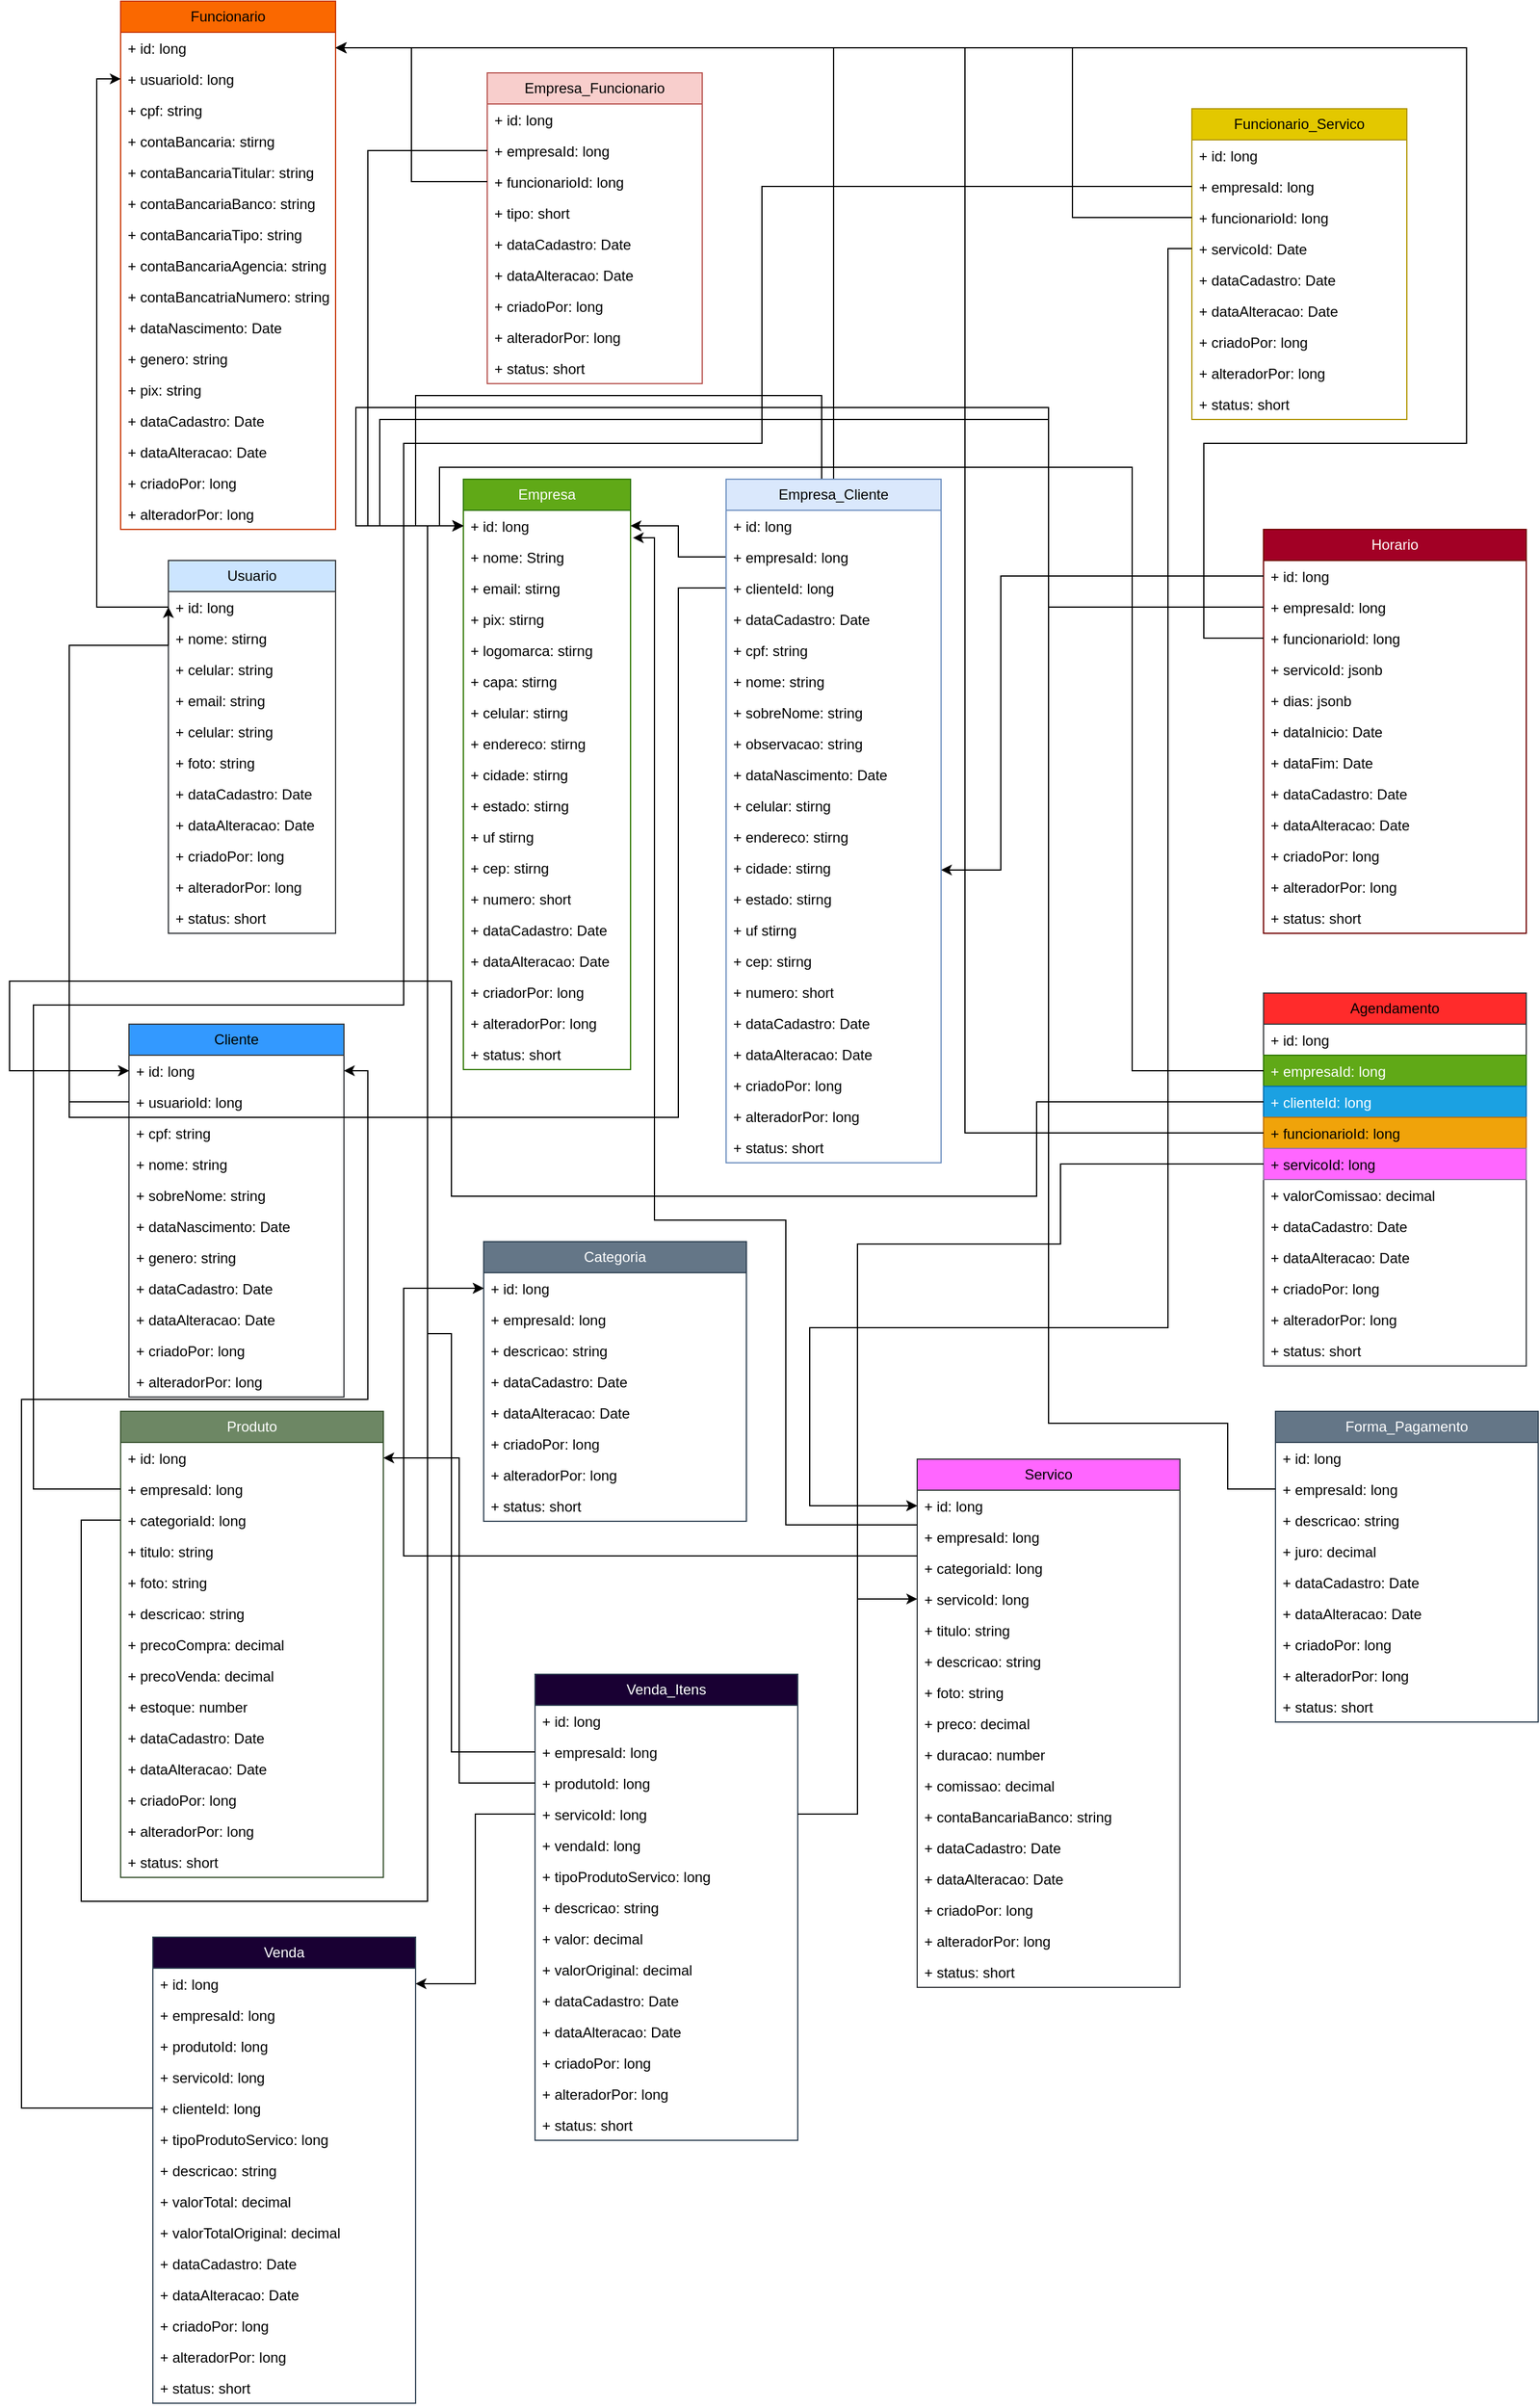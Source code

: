<mxfile version="24.7.6">
  <diagram name="Página-1" id="XXt5jo8fjW2HpwsutsX3">
    <mxGraphModel dx="3150" dy="2006" grid="1" gridSize="10" guides="1" tooltips="1" connect="1" arrows="1" fold="1" page="1" pageScale="1" pageWidth="827" pageHeight="1169" math="0" shadow="0">
      <root>
        <mxCell id="0" />
        <mxCell id="1" parent="0" />
        <mxCell id="HWtut3ZIkHQCooh8XRnG-1" value="Empresa" style="swimlane;fontStyle=0;childLayout=stackLayout;horizontal=1;startSize=26;fillColor=#60a917;horizontalStack=0;resizeParent=1;resizeParentMax=0;resizeLast=0;collapsible=1;marginBottom=0;whiteSpace=wrap;html=1;strokeColor=#2D7600;fontColor=#ffffff;" vertex="1" parent="1">
          <mxGeometry x="-540" y="-170" width="140" height="494" as="geometry" />
        </mxCell>
        <mxCell id="HWtut3ZIkHQCooh8XRnG-2" value="+ id: long" style="text;strokeColor=none;fillColor=none;align=left;verticalAlign=top;spacingLeft=4;spacingRight=4;overflow=hidden;rotatable=0;points=[[0,0.5],[1,0.5]];portConstraint=eastwest;whiteSpace=wrap;html=1;" vertex="1" parent="HWtut3ZIkHQCooh8XRnG-1">
          <mxGeometry y="26" width="140" height="26" as="geometry" />
        </mxCell>
        <mxCell id="HWtut3ZIkHQCooh8XRnG-3" value="+ nome: String" style="text;strokeColor=none;fillColor=none;align=left;verticalAlign=top;spacingLeft=4;spacingRight=4;overflow=hidden;rotatable=0;points=[[0,0.5],[1,0.5]];portConstraint=eastwest;whiteSpace=wrap;html=1;" vertex="1" parent="HWtut3ZIkHQCooh8XRnG-1">
          <mxGeometry y="52" width="140" height="26" as="geometry" />
        </mxCell>
        <mxCell id="HWtut3ZIkHQCooh8XRnG-4" value="+ email: stirng" style="text;strokeColor=none;fillColor=none;align=left;verticalAlign=top;spacingLeft=4;spacingRight=4;overflow=hidden;rotatable=0;points=[[0,0.5],[1,0.5]];portConstraint=eastwest;whiteSpace=wrap;html=1;" vertex="1" parent="HWtut3ZIkHQCooh8XRnG-1">
          <mxGeometry y="78" width="140" height="26" as="geometry" />
        </mxCell>
        <mxCell id="HWtut3ZIkHQCooh8XRnG-241" value="+ pix: stirng" style="text;strokeColor=none;fillColor=none;align=left;verticalAlign=top;spacingLeft=4;spacingRight=4;overflow=hidden;rotatable=0;points=[[0,0.5],[1,0.5]];portConstraint=eastwest;whiteSpace=wrap;html=1;" vertex="1" parent="HWtut3ZIkHQCooh8XRnG-1">
          <mxGeometry y="104" width="140" height="26" as="geometry" />
        </mxCell>
        <mxCell id="HWtut3ZIkHQCooh8XRnG-5" value="+ logomarca: stirng" style="text;strokeColor=none;fillColor=none;align=left;verticalAlign=top;spacingLeft=4;spacingRight=4;overflow=hidden;rotatable=0;points=[[0,0.5],[1,0.5]];portConstraint=eastwest;whiteSpace=wrap;html=1;" vertex="1" parent="HWtut3ZIkHQCooh8XRnG-1">
          <mxGeometry y="130" width="140" height="26" as="geometry" />
        </mxCell>
        <mxCell id="HWtut3ZIkHQCooh8XRnG-14" value="+ capa: stirng" style="text;strokeColor=none;fillColor=none;align=left;verticalAlign=top;spacingLeft=4;spacingRight=4;overflow=hidden;rotatable=0;points=[[0,0.5],[1,0.5]];portConstraint=eastwest;whiteSpace=wrap;html=1;" vertex="1" parent="HWtut3ZIkHQCooh8XRnG-1">
          <mxGeometry y="156" width="140" height="26" as="geometry" />
        </mxCell>
        <mxCell id="HWtut3ZIkHQCooh8XRnG-6" value="+ celular: stirng" style="text;strokeColor=none;fillColor=none;align=left;verticalAlign=top;spacingLeft=4;spacingRight=4;overflow=hidden;rotatable=0;points=[[0,0.5],[1,0.5]];portConstraint=eastwest;whiteSpace=wrap;html=1;" vertex="1" parent="HWtut3ZIkHQCooh8XRnG-1">
          <mxGeometry y="182" width="140" height="26" as="geometry" />
        </mxCell>
        <mxCell id="HWtut3ZIkHQCooh8XRnG-7" value="+ endereco: stirng" style="text;strokeColor=none;fillColor=none;align=left;verticalAlign=top;spacingLeft=4;spacingRight=4;overflow=hidden;rotatable=0;points=[[0,0.5],[1,0.5]];portConstraint=eastwest;whiteSpace=wrap;html=1;" vertex="1" parent="HWtut3ZIkHQCooh8XRnG-1">
          <mxGeometry y="208" width="140" height="26" as="geometry" />
        </mxCell>
        <mxCell id="HWtut3ZIkHQCooh8XRnG-8" value="+ cidade: stirng" style="text;strokeColor=none;fillColor=none;align=left;verticalAlign=top;spacingLeft=4;spacingRight=4;overflow=hidden;rotatable=0;points=[[0,0.5],[1,0.5]];portConstraint=eastwest;whiteSpace=wrap;html=1;" vertex="1" parent="HWtut3ZIkHQCooh8XRnG-1">
          <mxGeometry y="234" width="140" height="26" as="geometry" />
        </mxCell>
        <mxCell id="HWtut3ZIkHQCooh8XRnG-9" value="+ estado: stirng" style="text;strokeColor=none;fillColor=none;align=left;verticalAlign=top;spacingLeft=4;spacingRight=4;overflow=hidden;rotatable=0;points=[[0,0.5],[1,0.5]];portConstraint=eastwest;whiteSpace=wrap;html=1;" vertex="1" parent="HWtut3ZIkHQCooh8XRnG-1">
          <mxGeometry y="260" width="140" height="26" as="geometry" />
        </mxCell>
        <mxCell id="HWtut3ZIkHQCooh8XRnG-10" value="+ uf&amp;nbsp;stirng" style="text;strokeColor=none;fillColor=none;align=left;verticalAlign=top;spacingLeft=4;spacingRight=4;overflow=hidden;rotatable=0;points=[[0,0.5],[1,0.5]];portConstraint=eastwest;whiteSpace=wrap;html=1;" vertex="1" parent="HWtut3ZIkHQCooh8XRnG-1">
          <mxGeometry y="286" width="140" height="26" as="geometry" />
        </mxCell>
        <mxCell id="HWtut3ZIkHQCooh8XRnG-11" value="+ cep:&amp;nbsp;stirng" style="text;strokeColor=none;fillColor=none;align=left;verticalAlign=top;spacingLeft=4;spacingRight=4;overflow=hidden;rotatable=0;points=[[0,0.5],[1,0.5]];portConstraint=eastwest;whiteSpace=wrap;html=1;" vertex="1" parent="HWtut3ZIkHQCooh8XRnG-1">
          <mxGeometry y="312" width="140" height="26" as="geometry" />
        </mxCell>
        <mxCell id="HWtut3ZIkHQCooh8XRnG-12" value="+ numero: short" style="text;strokeColor=none;fillColor=none;align=left;verticalAlign=top;spacingLeft=4;spacingRight=4;overflow=hidden;rotatable=0;points=[[0,0.5],[1,0.5]];portConstraint=eastwest;whiteSpace=wrap;html=1;" vertex="1" parent="HWtut3ZIkHQCooh8XRnG-1">
          <mxGeometry y="338" width="140" height="26" as="geometry" />
        </mxCell>
        <mxCell id="HWtut3ZIkHQCooh8XRnG-13" value="+ dataCadastro: Date" style="text;strokeColor=none;fillColor=none;align=left;verticalAlign=top;spacingLeft=4;spacingRight=4;overflow=hidden;rotatable=0;points=[[0,0.5],[1,0.5]];portConstraint=eastwest;whiteSpace=wrap;html=1;" vertex="1" parent="HWtut3ZIkHQCooh8XRnG-1">
          <mxGeometry y="364" width="140" height="26" as="geometry" />
        </mxCell>
        <mxCell id="HWtut3ZIkHQCooh8XRnG-33" value="+ dataAlteracao: Date" style="text;strokeColor=none;fillColor=none;align=left;verticalAlign=top;spacingLeft=4;spacingRight=4;overflow=hidden;rotatable=0;points=[[0,0.5],[1,0.5]];portConstraint=eastwest;whiteSpace=wrap;html=1;" vertex="1" parent="HWtut3ZIkHQCooh8XRnG-1">
          <mxGeometry y="390" width="140" height="26" as="geometry" />
        </mxCell>
        <mxCell id="HWtut3ZIkHQCooh8XRnG-34" value="+ criadorPor: long" style="text;strokeColor=none;fillColor=none;align=left;verticalAlign=top;spacingLeft=4;spacingRight=4;overflow=hidden;rotatable=0;points=[[0,0.5],[1,0.5]];portConstraint=eastwest;whiteSpace=wrap;html=1;" vertex="1" parent="HWtut3ZIkHQCooh8XRnG-1">
          <mxGeometry y="416" width="140" height="26" as="geometry" />
        </mxCell>
        <mxCell id="HWtut3ZIkHQCooh8XRnG-35" value="+ alteradorPor: long" style="text;strokeColor=none;fillColor=none;align=left;verticalAlign=top;spacingLeft=4;spacingRight=4;overflow=hidden;rotatable=0;points=[[0,0.5],[1,0.5]];portConstraint=eastwest;whiteSpace=wrap;html=1;" vertex="1" parent="HWtut3ZIkHQCooh8XRnG-1">
          <mxGeometry y="442" width="140" height="26" as="geometry" />
        </mxCell>
        <mxCell id="HWtut3ZIkHQCooh8XRnG-68" value="+ status: short" style="text;strokeColor=none;fillColor=none;align=left;verticalAlign=top;spacingLeft=4;spacingRight=4;overflow=hidden;rotatable=0;points=[[0,0.5],[1,0.5]];portConstraint=eastwest;whiteSpace=wrap;html=1;" vertex="1" parent="HWtut3ZIkHQCooh8XRnG-1">
          <mxGeometry y="468" width="140" height="26" as="geometry" />
        </mxCell>
        <mxCell id="HWtut3ZIkHQCooh8XRnG-15" value="Usuario" style="swimlane;fontStyle=0;childLayout=stackLayout;horizontal=1;startSize=26;fillColor=#cce5ff;horizontalStack=0;resizeParent=1;resizeParentMax=0;resizeLast=0;collapsible=1;marginBottom=0;whiteSpace=wrap;html=1;strokeColor=#36393d;" vertex="1" parent="1">
          <mxGeometry x="-787" y="-102" width="140" height="312" as="geometry" />
        </mxCell>
        <mxCell id="HWtut3ZIkHQCooh8XRnG-16" value="+ id: long" style="text;strokeColor=none;fillColor=none;align=left;verticalAlign=top;spacingLeft=4;spacingRight=4;overflow=hidden;rotatable=0;points=[[0,0.5],[1,0.5]];portConstraint=eastwest;whiteSpace=wrap;html=1;" vertex="1" parent="HWtut3ZIkHQCooh8XRnG-15">
          <mxGeometry y="26" width="140" height="26" as="geometry" />
        </mxCell>
        <mxCell id="HWtut3ZIkHQCooh8XRnG-17" value="+ nome:&amp;nbsp;stirng" style="text;strokeColor=none;fillColor=none;align=left;verticalAlign=top;spacingLeft=4;spacingRight=4;overflow=hidden;rotatable=0;points=[[0,0.5],[1,0.5]];portConstraint=eastwest;whiteSpace=wrap;html=1;" vertex="1" parent="HWtut3ZIkHQCooh8XRnG-15">
          <mxGeometry y="52" width="140" height="26" as="geometry" />
        </mxCell>
        <mxCell id="HWtut3ZIkHQCooh8XRnG-18" value="+ celular: string" style="text;strokeColor=none;fillColor=none;align=left;verticalAlign=top;spacingLeft=4;spacingRight=4;overflow=hidden;rotatable=0;points=[[0,0.5],[1,0.5]];portConstraint=eastwest;whiteSpace=wrap;html=1;" vertex="1" parent="HWtut3ZIkHQCooh8XRnG-15">
          <mxGeometry y="78" width="140" height="26" as="geometry" />
        </mxCell>
        <mxCell id="HWtut3ZIkHQCooh8XRnG-19" value="+ email: string" style="text;strokeColor=none;fillColor=none;align=left;verticalAlign=top;spacingLeft=4;spacingRight=4;overflow=hidden;rotatable=0;points=[[0,0.5],[1,0.5]];portConstraint=eastwest;whiteSpace=wrap;html=1;" vertex="1" parent="HWtut3ZIkHQCooh8XRnG-15">
          <mxGeometry y="104" width="140" height="26" as="geometry" />
        </mxCell>
        <mxCell id="HWtut3ZIkHQCooh8XRnG-20" value="+ celular: string" style="text;strokeColor=none;fillColor=none;align=left;verticalAlign=top;spacingLeft=4;spacingRight=4;overflow=hidden;rotatable=0;points=[[0,0.5],[1,0.5]];portConstraint=eastwest;whiteSpace=wrap;html=1;" vertex="1" parent="HWtut3ZIkHQCooh8XRnG-15">
          <mxGeometry y="130" width="140" height="26" as="geometry" />
        </mxCell>
        <mxCell id="HWtut3ZIkHQCooh8XRnG-21" value="+ foto: string" style="text;strokeColor=none;fillColor=none;align=left;verticalAlign=top;spacingLeft=4;spacingRight=4;overflow=hidden;rotatable=0;points=[[0,0.5],[1,0.5]];portConstraint=eastwest;whiteSpace=wrap;html=1;" vertex="1" parent="HWtut3ZIkHQCooh8XRnG-15">
          <mxGeometry y="156" width="140" height="26" as="geometry" />
        </mxCell>
        <mxCell id="HWtut3ZIkHQCooh8XRnG-26" value="+ dataCadastro: Date" style="text;strokeColor=none;fillColor=none;align=left;verticalAlign=top;spacingLeft=4;spacingRight=4;overflow=hidden;rotatable=0;points=[[0,0.5],[1,0.5]];portConstraint=eastwest;whiteSpace=wrap;html=1;" vertex="1" parent="HWtut3ZIkHQCooh8XRnG-15">
          <mxGeometry y="182" width="140" height="26" as="geometry" />
        </mxCell>
        <mxCell id="HWtut3ZIkHQCooh8XRnG-27" value="+ dataAlteracao: Date" style="text;strokeColor=none;fillColor=none;align=left;verticalAlign=top;spacingLeft=4;spacingRight=4;overflow=hidden;rotatable=0;points=[[0,0.5],[1,0.5]];portConstraint=eastwest;whiteSpace=wrap;html=1;" vertex="1" parent="HWtut3ZIkHQCooh8XRnG-15">
          <mxGeometry y="208" width="140" height="26" as="geometry" />
        </mxCell>
        <mxCell id="HWtut3ZIkHQCooh8XRnG-28" value="+ criadoPor: long" style="text;strokeColor=none;fillColor=none;align=left;verticalAlign=top;spacingLeft=4;spacingRight=4;overflow=hidden;rotatable=0;points=[[0,0.5],[1,0.5]];portConstraint=eastwest;whiteSpace=wrap;html=1;" vertex="1" parent="HWtut3ZIkHQCooh8XRnG-15">
          <mxGeometry y="234" width="140" height="26" as="geometry" />
        </mxCell>
        <mxCell id="HWtut3ZIkHQCooh8XRnG-29" value="+ alteradorPor: long" style="text;strokeColor=none;fillColor=none;align=left;verticalAlign=top;spacingLeft=4;spacingRight=4;overflow=hidden;rotatable=0;points=[[0,0.5],[1,0.5]];portConstraint=eastwest;whiteSpace=wrap;html=1;" vertex="1" parent="HWtut3ZIkHQCooh8XRnG-15">
          <mxGeometry y="260" width="140" height="26" as="geometry" />
        </mxCell>
        <mxCell id="HWtut3ZIkHQCooh8XRnG-70" value="+ status: short" style="text;strokeColor=none;fillColor=none;align=left;verticalAlign=top;spacingLeft=4;spacingRight=4;overflow=hidden;rotatable=0;points=[[0,0.5],[1,0.5]];portConstraint=eastwest;whiteSpace=wrap;html=1;" vertex="1" parent="HWtut3ZIkHQCooh8XRnG-15">
          <mxGeometry y="286" width="140" height="26" as="geometry" />
        </mxCell>
        <mxCell id="HWtut3ZIkHQCooh8XRnG-36" value="Funcionario" style="swimlane;fontStyle=0;childLayout=stackLayout;horizontal=1;startSize=26;fillColor=#fa6800;horizontalStack=0;resizeParent=1;resizeParentMax=0;resizeLast=0;collapsible=1;marginBottom=0;whiteSpace=wrap;html=1;strokeColor=#C73500;fontColor=#000000;" vertex="1" parent="1">
          <mxGeometry x="-827" y="-570" width="180" height="442" as="geometry" />
        </mxCell>
        <mxCell id="HWtut3ZIkHQCooh8XRnG-37" value="+ id: long" style="text;strokeColor=none;fillColor=none;align=left;verticalAlign=top;spacingLeft=4;spacingRight=4;overflow=hidden;rotatable=0;points=[[0,0.5],[1,0.5]];portConstraint=eastwest;whiteSpace=wrap;html=1;" vertex="1" parent="HWtut3ZIkHQCooh8XRnG-36">
          <mxGeometry y="26" width="180" height="26" as="geometry" />
        </mxCell>
        <mxCell id="HWtut3ZIkHQCooh8XRnG-50" value="+ usuarioId: long" style="text;strokeColor=none;fillColor=none;align=left;verticalAlign=top;spacingLeft=4;spacingRight=4;overflow=hidden;rotatable=0;points=[[0,0.5],[1,0.5]];portConstraint=eastwest;whiteSpace=wrap;html=1;" vertex="1" parent="HWtut3ZIkHQCooh8XRnG-36">
          <mxGeometry y="52" width="180" height="26" as="geometry" />
        </mxCell>
        <mxCell id="HWtut3ZIkHQCooh8XRnG-49" value="+ cpf: string" style="text;strokeColor=none;fillColor=none;align=left;verticalAlign=top;spacingLeft=4;spacingRight=4;overflow=hidden;rotatable=0;points=[[0,0.5],[1,0.5]];portConstraint=eastwest;whiteSpace=wrap;html=1;" vertex="1" parent="HWtut3ZIkHQCooh8XRnG-36">
          <mxGeometry y="78" width="180" height="26" as="geometry" />
        </mxCell>
        <mxCell id="HWtut3ZIkHQCooh8XRnG-38" value="+ contaBancaria:&amp;nbsp;stirng" style="text;strokeColor=none;fillColor=none;align=left;verticalAlign=top;spacingLeft=4;spacingRight=4;overflow=hidden;rotatable=0;points=[[0,0.5],[1,0.5]];portConstraint=eastwest;whiteSpace=wrap;html=1;" vertex="1" parent="HWtut3ZIkHQCooh8XRnG-36">
          <mxGeometry y="104" width="180" height="26" as="geometry" />
        </mxCell>
        <mxCell id="HWtut3ZIkHQCooh8XRnG-39" value="+ contaBancariaTitular: string" style="text;strokeColor=none;fillColor=none;align=left;verticalAlign=top;spacingLeft=4;spacingRight=4;overflow=hidden;rotatable=0;points=[[0,0.5],[1,0.5]];portConstraint=eastwest;whiteSpace=wrap;html=1;" vertex="1" parent="HWtut3ZIkHQCooh8XRnG-36">
          <mxGeometry y="130" width="180" height="26" as="geometry" />
        </mxCell>
        <mxCell id="HWtut3ZIkHQCooh8XRnG-40" value="+ contaBancariaBanco: string" style="text;strokeColor=none;fillColor=none;align=left;verticalAlign=top;spacingLeft=4;spacingRight=4;overflow=hidden;rotatable=0;points=[[0,0.5],[1,0.5]];portConstraint=eastwest;whiteSpace=wrap;html=1;" vertex="1" parent="HWtut3ZIkHQCooh8XRnG-36">
          <mxGeometry y="156" width="180" height="26" as="geometry" />
        </mxCell>
        <mxCell id="HWtut3ZIkHQCooh8XRnG-41" value="+ contaBancariaTipo: string" style="text;strokeColor=none;fillColor=none;align=left;verticalAlign=top;spacingLeft=4;spacingRight=4;overflow=hidden;rotatable=0;points=[[0,0.5],[1,0.5]];portConstraint=eastwest;whiteSpace=wrap;html=1;" vertex="1" parent="HWtut3ZIkHQCooh8XRnG-36">
          <mxGeometry y="182" width="180" height="26" as="geometry" />
        </mxCell>
        <mxCell id="HWtut3ZIkHQCooh8XRnG-42" value="+ contaBancariaAgencia: string" style="text;strokeColor=none;fillColor=none;align=left;verticalAlign=top;spacingLeft=4;spacingRight=4;overflow=hidden;rotatable=0;points=[[0,0.5],[1,0.5]];portConstraint=eastwest;whiteSpace=wrap;html=1;" vertex="1" parent="HWtut3ZIkHQCooh8XRnG-36">
          <mxGeometry y="208" width="180" height="26" as="geometry" />
        </mxCell>
        <mxCell id="HWtut3ZIkHQCooh8XRnG-43" value="+ contaBancatriaNumero: string" style="text;strokeColor=none;fillColor=none;align=left;verticalAlign=top;spacingLeft=4;spacingRight=4;overflow=hidden;rotatable=0;points=[[0,0.5],[1,0.5]];portConstraint=eastwest;whiteSpace=wrap;html=1;" vertex="1" parent="HWtut3ZIkHQCooh8XRnG-36">
          <mxGeometry y="234" width="180" height="26" as="geometry" />
        </mxCell>
        <mxCell id="HWtut3ZIkHQCooh8XRnG-22" value="+ dataNascimento: Date" style="text;strokeColor=none;fillColor=none;align=left;verticalAlign=top;spacingLeft=4;spacingRight=4;overflow=hidden;rotatable=0;points=[[0,0.5],[1,0.5]];portConstraint=eastwest;whiteSpace=wrap;html=1;" vertex="1" parent="HWtut3ZIkHQCooh8XRnG-36">
          <mxGeometry y="260" width="180" height="26" as="geometry" />
        </mxCell>
        <mxCell id="HWtut3ZIkHQCooh8XRnG-25" value="+ genero: string" style="text;strokeColor=none;fillColor=none;align=left;verticalAlign=top;spacingLeft=4;spacingRight=4;overflow=hidden;rotatable=0;points=[[0,0.5],[1,0.5]];portConstraint=eastwest;whiteSpace=wrap;html=1;" vertex="1" parent="HWtut3ZIkHQCooh8XRnG-36">
          <mxGeometry y="286" width="180" height="26" as="geometry" />
        </mxCell>
        <mxCell id="HWtut3ZIkHQCooh8XRnG-44" value="+ pix: string" style="text;strokeColor=none;fillColor=none;align=left;verticalAlign=top;spacingLeft=4;spacingRight=4;overflow=hidden;rotatable=0;points=[[0,0.5],[1,0.5]];portConstraint=eastwest;whiteSpace=wrap;html=1;" vertex="1" parent="HWtut3ZIkHQCooh8XRnG-36">
          <mxGeometry y="312" width="180" height="26" as="geometry" />
        </mxCell>
        <mxCell id="HWtut3ZIkHQCooh8XRnG-45" value="+ dataCadastro: Date" style="text;strokeColor=none;fillColor=none;align=left;verticalAlign=top;spacingLeft=4;spacingRight=4;overflow=hidden;rotatable=0;points=[[0,0.5],[1,0.5]];portConstraint=eastwest;whiteSpace=wrap;html=1;" vertex="1" parent="HWtut3ZIkHQCooh8XRnG-36">
          <mxGeometry y="338" width="180" height="26" as="geometry" />
        </mxCell>
        <mxCell id="HWtut3ZIkHQCooh8XRnG-46" value="+ dataAlteracao: Date" style="text;strokeColor=none;fillColor=none;align=left;verticalAlign=top;spacingLeft=4;spacingRight=4;overflow=hidden;rotatable=0;points=[[0,0.5],[1,0.5]];portConstraint=eastwest;whiteSpace=wrap;html=1;" vertex="1" parent="HWtut3ZIkHQCooh8XRnG-36">
          <mxGeometry y="364" width="180" height="26" as="geometry" />
        </mxCell>
        <mxCell id="HWtut3ZIkHQCooh8XRnG-47" value="+ criadoPor: long" style="text;strokeColor=none;fillColor=none;align=left;verticalAlign=top;spacingLeft=4;spacingRight=4;overflow=hidden;rotatable=0;points=[[0,0.5],[1,0.5]];portConstraint=eastwest;whiteSpace=wrap;html=1;" vertex="1" parent="HWtut3ZIkHQCooh8XRnG-36">
          <mxGeometry y="390" width="180" height="26" as="geometry" />
        </mxCell>
        <mxCell id="HWtut3ZIkHQCooh8XRnG-48" value="+ alteradorPor: long" style="text;strokeColor=none;fillColor=none;align=left;verticalAlign=top;spacingLeft=4;spacingRight=4;overflow=hidden;rotatable=0;points=[[0,0.5],[1,0.5]];portConstraint=eastwest;whiteSpace=wrap;html=1;" vertex="1" parent="HWtut3ZIkHQCooh8XRnG-36">
          <mxGeometry y="416" width="180" height="26" as="geometry" />
        </mxCell>
        <mxCell id="HWtut3ZIkHQCooh8XRnG-52" value="Servico" style="swimlane;fontStyle=0;childLayout=stackLayout;horizontal=1;startSize=26;fillColor=#FF66FF;horizontalStack=0;resizeParent=1;resizeParentMax=0;resizeLast=0;collapsible=1;marginBottom=0;whiteSpace=wrap;html=1;strokeColor=#36393d;" vertex="1" parent="1">
          <mxGeometry x="-160" y="650" width="220" height="442" as="geometry" />
        </mxCell>
        <mxCell id="HWtut3ZIkHQCooh8XRnG-53" value="+ id: long" style="text;strokeColor=none;fillColor=none;align=left;verticalAlign=top;spacingLeft=4;spacingRight=4;overflow=hidden;rotatable=0;points=[[0,0.5],[1,0.5]];portConstraint=eastwest;whiteSpace=wrap;html=1;" vertex="1" parent="HWtut3ZIkHQCooh8XRnG-52">
          <mxGeometry y="26" width="220" height="26" as="geometry" />
        </mxCell>
        <mxCell id="HWtut3ZIkHQCooh8XRnG-117" value="+ empresaId: long" style="text;strokeColor=none;fillColor=none;align=left;verticalAlign=top;spacingLeft=4;spacingRight=4;overflow=hidden;rotatable=0;points=[[0,0.5],[1,0.5]];portConstraint=eastwest;whiteSpace=wrap;html=1;" vertex="1" parent="HWtut3ZIkHQCooh8XRnG-52">
          <mxGeometry y="52" width="220" height="26" as="geometry" />
        </mxCell>
        <mxCell id="HWtut3ZIkHQCooh8XRnG-220" value="+ categoriaId: long" style="text;strokeColor=none;fillColor=none;align=left;verticalAlign=top;spacingLeft=4;spacingRight=4;overflow=hidden;rotatable=0;points=[[0,0.5],[1,0.5]];portConstraint=eastwest;whiteSpace=wrap;html=1;" vertex="1" parent="HWtut3ZIkHQCooh8XRnG-52">
          <mxGeometry y="78" width="220" height="26" as="geometry" />
        </mxCell>
        <mxCell id="HWtut3ZIkHQCooh8XRnG-261" value="+ servicoId: long" style="text;strokeColor=none;fillColor=none;align=left;verticalAlign=top;spacingLeft=4;spacingRight=4;overflow=hidden;rotatable=0;points=[[0,0.5],[1,0.5]];portConstraint=eastwest;whiteSpace=wrap;html=1;" vertex="1" parent="HWtut3ZIkHQCooh8XRnG-52">
          <mxGeometry y="104" width="220" height="26" as="geometry" />
        </mxCell>
        <mxCell id="HWtut3ZIkHQCooh8XRnG-54" value="+ titulo: string" style="text;strokeColor=none;fillColor=none;align=left;verticalAlign=top;spacingLeft=4;spacingRight=4;overflow=hidden;rotatable=0;points=[[0,0.5],[1,0.5]];portConstraint=eastwest;whiteSpace=wrap;html=1;" vertex="1" parent="HWtut3ZIkHQCooh8XRnG-52">
          <mxGeometry y="130" width="220" height="26" as="geometry" />
        </mxCell>
        <mxCell id="HWtut3ZIkHQCooh8XRnG-200" value="+ descricao: string" style="text;strokeColor=none;fillColor=none;align=left;verticalAlign=top;spacingLeft=4;spacingRight=4;overflow=hidden;rotatable=0;points=[[0,0.5],[1,0.5]];portConstraint=eastwest;whiteSpace=wrap;html=1;" vertex="1" parent="HWtut3ZIkHQCooh8XRnG-52">
          <mxGeometry y="156" width="220" height="26" as="geometry" />
        </mxCell>
        <mxCell id="HWtut3ZIkHQCooh8XRnG-120" value="+ foto: string" style="text;strokeColor=none;fillColor=none;align=left;verticalAlign=top;spacingLeft=4;spacingRight=4;overflow=hidden;rotatable=0;points=[[0,0.5],[1,0.5]];portConstraint=eastwest;whiteSpace=wrap;html=1;" vertex="1" parent="HWtut3ZIkHQCooh8XRnG-52">
          <mxGeometry y="182" width="220" height="26" as="geometry" />
        </mxCell>
        <mxCell id="HWtut3ZIkHQCooh8XRnG-55" value="+ preco: decimal" style="text;strokeColor=none;fillColor=none;align=left;verticalAlign=top;spacingLeft=4;spacingRight=4;overflow=hidden;rotatable=0;points=[[0,0.5],[1,0.5]];portConstraint=eastwest;whiteSpace=wrap;html=1;" vertex="1" parent="HWtut3ZIkHQCooh8XRnG-52">
          <mxGeometry y="208" width="220" height="26" as="geometry" />
        </mxCell>
        <mxCell id="HWtut3ZIkHQCooh8XRnG-56" value="+ duracao:&amp;nbsp;number" style="text;strokeColor=none;fillColor=none;align=left;verticalAlign=top;spacingLeft=4;spacingRight=4;overflow=hidden;rotatable=0;points=[[0,0.5],[1,0.5]];portConstraint=eastwest;whiteSpace=wrap;html=1;" vertex="1" parent="HWtut3ZIkHQCooh8XRnG-52">
          <mxGeometry y="234" width="220" height="26" as="geometry" />
        </mxCell>
        <mxCell id="HWtut3ZIkHQCooh8XRnG-57" value="+ comissao: decimal" style="text;strokeColor=none;fillColor=none;align=left;verticalAlign=top;spacingLeft=4;spacingRight=4;overflow=hidden;rotatable=0;points=[[0,0.5],[1,0.5]];portConstraint=eastwest;whiteSpace=wrap;html=1;" vertex="1" parent="HWtut3ZIkHQCooh8XRnG-52">
          <mxGeometry y="260" width="220" height="26" as="geometry" />
        </mxCell>
        <mxCell id="HWtut3ZIkHQCooh8XRnG-58" value="+ contaBancariaBanco: string" style="text;strokeColor=none;fillColor=none;align=left;verticalAlign=top;spacingLeft=4;spacingRight=4;overflow=hidden;rotatable=0;points=[[0,0.5],[1,0.5]];portConstraint=eastwest;whiteSpace=wrap;html=1;" vertex="1" parent="HWtut3ZIkHQCooh8XRnG-52">
          <mxGeometry y="286" width="220" height="26" as="geometry" />
        </mxCell>
        <mxCell id="HWtut3ZIkHQCooh8XRnG-63" value="+ dataCadastro: Date" style="text;strokeColor=none;fillColor=none;align=left;verticalAlign=top;spacingLeft=4;spacingRight=4;overflow=hidden;rotatable=0;points=[[0,0.5],[1,0.5]];portConstraint=eastwest;whiteSpace=wrap;html=1;" vertex="1" parent="HWtut3ZIkHQCooh8XRnG-52">
          <mxGeometry y="312" width="220" height="26" as="geometry" />
        </mxCell>
        <mxCell id="HWtut3ZIkHQCooh8XRnG-64" value="+ dataAlteracao: Date" style="text;strokeColor=none;fillColor=none;align=left;verticalAlign=top;spacingLeft=4;spacingRight=4;overflow=hidden;rotatable=0;points=[[0,0.5],[1,0.5]];portConstraint=eastwest;whiteSpace=wrap;html=1;" vertex="1" parent="HWtut3ZIkHQCooh8XRnG-52">
          <mxGeometry y="338" width="220" height="26" as="geometry" />
        </mxCell>
        <mxCell id="HWtut3ZIkHQCooh8XRnG-65" value="+ criadoPor: long" style="text;strokeColor=none;fillColor=none;align=left;verticalAlign=top;spacingLeft=4;spacingRight=4;overflow=hidden;rotatable=0;points=[[0,0.5],[1,0.5]];portConstraint=eastwest;whiteSpace=wrap;html=1;" vertex="1" parent="HWtut3ZIkHQCooh8XRnG-52">
          <mxGeometry y="364" width="220" height="26" as="geometry" />
        </mxCell>
        <mxCell id="HWtut3ZIkHQCooh8XRnG-66" value="+ alteradorPor: long" style="text;strokeColor=none;fillColor=none;align=left;verticalAlign=top;spacingLeft=4;spacingRight=4;overflow=hidden;rotatable=0;points=[[0,0.5],[1,0.5]];portConstraint=eastwest;whiteSpace=wrap;html=1;" vertex="1" parent="HWtut3ZIkHQCooh8XRnG-52">
          <mxGeometry y="390" width="220" height="26" as="geometry" />
        </mxCell>
        <mxCell id="HWtut3ZIkHQCooh8XRnG-71" value="+ status: short" style="text;strokeColor=none;fillColor=none;align=left;verticalAlign=top;spacingLeft=4;spacingRight=4;overflow=hidden;rotatable=0;points=[[0,0.5],[1,0.5]];portConstraint=eastwest;whiteSpace=wrap;html=1;" vertex="1" parent="HWtut3ZIkHQCooh8XRnG-52">
          <mxGeometry y="416" width="220" height="26" as="geometry" />
        </mxCell>
        <mxCell id="HWtut3ZIkHQCooh8XRnG-72" value="Horario" style="swimlane;fontStyle=0;childLayout=stackLayout;horizontal=1;startSize=26;fillColor=#a20025;horizontalStack=0;resizeParent=1;resizeParentMax=0;resizeLast=0;collapsible=1;marginBottom=0;whiteSpace=wrap;html=1;strokeColor=#6F0000;fontColor=#ffffff;" vertex="1" parent="1">
          <mxGeometry x="130" y="-128" width="220" height="338" as="geometry" />
        </mxCell>
        <mxCell id="HWtut3ZIkHQCooh8XRnG-73" value="+ id: long" style="text;strokeColor=none;fillColor=none;align=left;verticalAlign=top;spacingLeft=4;spacingRight=4;overflow=hidden;rotatable=0;points=[[0,0.5],[1,0.5]];portConstraint=eastwest;whiteSpace=wrap;html=1;" vertex="1" parent="HWtut3ZIkHQCooh8XRnG-72">
          <mxGeometry y="26" width="220" height="26" as="geometry" />
        </mxCell>
        <mxCell id="HWtut3ZIkHQCooh8XRnG-74" value="+ empresaId: long" style="text;strokeColor=none;fillColor=none;align=left;verticalAlign=top;spacingLeft=4;spacingRight=4;overflow=hidden;rotatable=0;points=[[0,0.5],[1,0.5]];portConstraint=eastwest;whiteSpace=wrap;html=1;" vertex="1" parent="HWtut3ZIkHQCooh8XRnG-72">
          <mxGeometry y="52" width="220" height="26" as="geometry" />
        </mxCell>
        <mxCell id="HWtut3ZIkHQCooh8XRnG-122" value="+ funcionarioId: long" style="text;strokeColor=none;fillColor=none;align=left;verticalAlign=top;spacingLeft=4;spacingRight=4;overflow=hidden;rotatable=0;points=[[0,0.5],[1,0.5]];portConstraint=eastwest;whiteSpace=wrap;html=1;" vertex="1" parent="HWtut3ZIkHQCooh8XRnG-72">
          <mxGeometry y="78" width="220" height="26" as="geometry" />
        </mxCell>
        <mxCell id="HWtut3ZIkHQCooh8XRnG-75" value="+ servicoId: jsonb" style="text;strokeColor=none;fillColor=none;align=left;verticalAlign=top;spacingLeft=4;spacingRight=4;overflow=hidden;rotatable=0;points=[[0,0.5],[1,0.5]];portConstraint=eastwest;whiteSpace=wrap;html=1;" vertex="1" parent="HWtut3ZIkHQCooh8XRnG-72">
          <mxGeometry y="104" width="220" height="26" as="geometry" />
        </mxCell>
        <mxCell id="HWtut3ZIkHQCooh8XRnG-76" value="+ dias:&amp;nbsp;jsonb" style="text;strokeColor=none;fillColor=none;align=left;verticalAlign=top;spacingLeft=4;spacingRight=4;overflow=hidden;rotatable=0;points=[[0,0.5],[1,0.5]];portConstraint=eastwest;whiteSpace=wrap;html=1;" vertex="1" parent="HWtut3ZIkHQCooh8XRnG-72">
          <mxGeometry y="130" width="220" height="26" as="geometry" />
        </mxCell>
        <mxCell id="HWtut3ZIkHQCooh8XRnG-81" value="+ dataInicio: Date" style="text;strokeColor=none;fillColor=none;align=left;verticalAlign=top;spacingLeft=4;spacingRight=4;overflow=hidden;rotatable=0;points=[[0,0.5],[1,0.5]];portConstraint=eastwest;whiteSpace=wrap;html=1;" vertex="1" parent="HWtut3ZIkHQCooh8XRnG-72">
          <mxGeometry y="156" width="220" height="26" as="geometry" />
        </mxCell>
        <mxCell id="HWtut3ZIkHQCooh8XRnG-82" value="+ dataFim: Date" style="text;strokeColor=none;fillColor=none;align=left;verticalAlign=top;spacingLeft=4;spacingRight=4;overflow=hidden;rotatable=0;points=[[0,0.5],[1,0.5]];portConstraint=eastwest;whiteSpace=wrap;html=1;" vertex="1" parent="HWtut3ZIkHQCooh8XRnG-72">
          <mxGeometry y="182" width="220" height="26" as="geometry" />
        </mxCell>
        <mxCell id="HWtut3ZIkHQCooh8XRnG-83" value="+ dataCadastro: Date" style="text;strokeColor=none;fillColor=none;align=left;verticalAlign=top;spacingLeft=4;spacingRight=4;overflow=hidden;rotatable=0;points=[[0,0.5],[1,0.5]];portConstraint=eastwest;whiteSpace=wrap;html=1;" vertex="1" parent="HWtut3ZIkHQCooh8XRnG-72">
          <mxGeometry y="208" width="220" height="26" as="geometry" />
        </mxCell>
        <mxCell id="HWtut3ZIkHQCooh8XRnG-84" value="+ dataAlteracao: Date" style="text;strokeColor=none;fillColor=none;align=left;verticalAlign=top;spacingLeft=4;spacingRight=4;overflow=hidden;rotatable=0;points=[[0,0.5],[1,0.5]];portConstraint=eastwest;whiteSpace=wrap;html=1;" vertex="1" parent="HWtut3ZIkHQCooh8XRnG-72">
          <mxGeometry y="234" width="220" height="26" as="geometry" />
        </mxCell>
        <mxCell id="HWtut3ZIkHQCooh8XRnG-85" value="+ criadoPor: long" style="text;strokeColor=none;fillColor=none;align=left;verticalAlign=top;spacingLeft=4;spacingRight=4;overflow=hidden;rotatable=0;points=[[0,0.5],[1,0.5]];portConstraint=eastwest;whiteSpace=wrap;html=1;" vertex="1" parent="HWtut3ZIkHQCooh8XRnG-72">
          <mxGeometry y="260" width="220" height="26" as="geometry" />
        </mxCell>
        <mxCell id="HWtut3ZIkHQCooh8XRnG-86" value="+ alteradorPor: long" style="text;strokeColor=none;fillColor=none;align=left;verticalAlign=top;spacingLeft=4;spacingRight=4;overflow=hidden;rotatable=0;points=[[0,0.5],[1,0.5]];portConstraint=eastwest;whiteSpace=wrap;html=1;" vertex="1" parent="HWtut3ZIkHQCooh8XRnG-72">
          <mxGeometry y="286" width="220" height="26" as="geometry" />
        </mxCell>
        <mxCell id="HWtut3ZIkHQCooh8XRnG-87" value="+ status: short" style="text;strokeColor=none;fillColor=none;align=left;verticalAlign=top;spacingLeft=4;spacingRight=4;overflow=hidden;rotatable=0;points=[[0,0.5],[1,0.5]];portConstraint=eastwest;whiteSpace=wrap;html=1;" vertex="1" parent="HWtut3ZIkHQCooh8XRnG-72">
          <mxGeometry y="312" width="220" height="26" as="geometry" />
        </mxCell>
        <mxCell id="HWtut3ZIkHQCooh8XRnG-89" value="Empresa_Funcionario" style="swimlane;fontStyle=0;childLayout=stackLayout;horizontal=1;startSize=26;fillColor=#f8cecc;horizontalStack=0;resizeParent=1;resizeParentMax=0;resizeLast=0;collapsible=1;marginBottom=0;whiteSpace=wrap;html=1;strokeColor=#b85450;" vertex="1" parent="1">
          <mxGeometry x="-520" y="-510" width="180" height="260" as="geometry" />
        </mxCell>
        <mxCell id="HWtut3ZIkHQCooh8XRnG-90" value="+ id: long" style="text;strokeColor=none;fillColor=none;align=left;verticalAlign=top;spacingLeft=4;spacingRight=4;overflow=hidden;rotatable=0;points=[[0,0.5],[1,0.5]];portConstraint=eastwest;whiteSpace=wrap;html=1;" vertex="1" parent="HWtut3ZIkHQCooh8XRnG-89">
          <mxGeometry y="26" width="180" height="26" as="geometry" />
        </mxCell>
        <mxCell id="HWtut3ZIkHQCooh8XRnG-104" value="+ empresaId: long" style="text;strokeColor=none;fillColor=none;align=left;verticalAlign=top;spacingLeft=4;spacingRight=4;overflow=hidden;rotatable=0;points=[[0,0.5],[1,0.5]];portConstraint=eastwest;whiteSpace=wrap;html=1;" vertex="1" parent="HWtut3ZIkHQCooh8XRnG-89">
          <mxGeometry y="52" width="180" height="26" as="geometry" />
        </mxCell>
        <mxCell id="HWtut3ZIkHQCooh8XRnG-91" value="+ funcionarioId: long" style="text;strokeColor=none;fillColor=none;align=left;verticalAlign=top;spacingLeft=4;spacingRight=4;overflow=hidden;rotatable=0;points=[[0,0.5],[1,0.5]];portConstraint=eastwest;whiteSpace=wrap;html=1;" vertex="1" parent="HWtut3ZIkHQCooh8XRnG-89">
          <mxGeometry y="78" width="180" height="26" as="geometry" />
        </mxCell>
        <mxCell id="HWtut3ZIkHQCooh8XRnG-242" value="+ tipo: short" style="text;strokeColor=none;fillColor=none;align=left;verticalAlign=top;spacingLeft=4;spacingRight=4;overflow=hidden;rotatable=0;points=[[0,0.5],[1,0.5]];portConstraint=eastwest;whiteSpace=wrap;html=1;" vertex="1" parent="HWtut3ZIkHQCooh8XRnG-89">
          <mxGeometry y="104" width="180" height="26" as="geometry" />
        </mxCell>
        <mxCell id="HWtut3ZIkHQCooh8XRnG-100" value="+ dataCadastro: Date" style="text;strokeColor=none;fillColor=none;align=left;verticalAlign=top;spacingLeft=4;spacingRight=4;overflow=hidden;rotatable=0;points=[[0,0.5],[1,0.5]];portConstraint=eastwest;whiteSpace=wrap;html=1;" vertex="1" parent="HWtut3ZIkHQCooh8XRnG-89">
          <mxGeometry y="130" width="180" height="26" as="geometry" />
        </mxCell>
        <mxCell id="HWtut3ZIkHQCooh8XRnG-101" value="+ dataAlteracao: Date" style="text;strokeColor=none;fillColor=none;align=left;verticalAlign=top;spacingLeft=4;spacingRight=4;overflow=hidden;rotatable=0;points=[[0,0.5],[1,0.5]];portConstraint=eastwest;whiteSpace=wrap;html=1;" vertex="1" parent="HWtut3ZIkHQCooh8XRnG-89">
          <mxGeometry y="156" width="180" height="26" as="geometry" />
        </mxCell>
        <mxCell id="HWtut3ZIkHQCooh8XRnG-102" value="+ criadoPor: long" style="text;strokeColor=none;fillColor=none;align=left;verticalAlign=top;spacingLeft=4;spacingRight=4;overflow=hidden;rotatable=0;points=[[0,0.5],[1,0.5]];portConstraint=eastwest;whiteSpace=wrap;html=1;" vertex="1" parent="HWtut3ZIkHQCooh8XRnG-89">
          <mxGeometry y="182" width="180" height="26" as="geometry" />
        </mxCell>
        <mxCell id="HWtut3ZIkHQCooh8XRnG-103" value="+ alteradorPor: long" style="text;strokeColor=none;fillColor=none;align=left;verticalAlign=top;spacingLeft=4;spacingRight=4;overflow=hidden;rotatable=0;points=[[0,0.5],[1,0.5]];portConstraint=eastwest;whiteSpace=wrap;html=1;" vertex="1" parent="HWtut3ZIkHQCooh8XRnG-89">
          <mxGeometry y="208" width="180" height="26" as="geometry" />
        </mxCell>
        <mxCell id="HWtut3ZIkHQCooh8XRnG-105" value="+ status: short" style="text;strokeColor=none;fillColor=none;align=left;verticalAlign=top;spacingLeft=4;spacingRight=4;overflow=hidden;rotatable=0;points=[[0,0.5],[1,0.5]];portConstraint=eastwest;whiteSpace=wrap;html=1;" vertex="1" parent="HWtut3ZIkHQCooh8XRnG-89">
          <mxGeometry y="234" width="180" height="26" as="geometry" />
        </mxCell>
        <mxCell id="HWtut3ZIkHQCooh8XRnG-108" value="Funcionario_Servico" style="swimlane;fontStyle=0;childLayout=stackLayout;horizontal=1;startSize=26;fillColor=#e3c800;horizontalStack=0;resizeParent=1;resizeParentMax=0;resizeLast=0;collapsible=1;marginBottom=0;whiteSpace=wrap;html=1;strokeColor=#B09500;fontColor=#000000;" vertex="1" parent="1">
          <mxGeometry x="70" y="-480" width="180" height="260" as="geometry" />
        </mxCell>
        <mxCell id="HWtut3ZIkHQCooh8XRnG-110" value="+ id: long" style="text;strokeColor=none;fillColor=none;align=left;verticalAlign=top;spacingLeft=4;spacingRight=4;overflow=hidden;rotatable=0;points=[[0,0.5],[1,0.5]];portConstraint=eastwest;whiteSpace=wrap;html=1;" vertex="1" parent="HWtut3ZIkHQCooh8XRnG-108">
          <mxGeometry y="26" width="180" height="26" as="geometry" />
        </mxCell>
        <mxCell id="HWtut3ZIkHQCooh8XRnG-275" value="+ empresaId: long" style="text;strokeColor=none;fillColor=none;align=left;verticalAlign=top;spacingLeft=4;spacingRight=4;overflow=hidden;rotatable=0;points=[[0,0.5],[1,0.5]];portConstraint=eastwest;whiteSpace=wrap;html=1;" vertex="1" parent="HWtut3ZIkHQCooh8XRnG-108">
          <mxGeometry y="52" width="180" height="26" as="geometry" />
        </mxCell>
        <mxCell id="HWtut3ZIkHQCooh8XRnG-111" value="+ funcionarioId: long" style="text;strokeColor=none;fillColor=none;align=left;verticalAlign=top;spacingLeft=4;spacingRight=4;overflow=hidden;rotatable=0;points=[[0,0.5],[1,0.5]];portConstraint=eastwest;whiteSpace=wrap;html=1;" vertex="1" parent="HWtut3ZIkHQCooh8XRnG-108">
          <mxGeometry y="78" width="180" height="26" as="geometry" />
        </mxCell>
        <mxCell id="HWtut3ZIkHQCooh8XRnG-278" value="+ servicoId: Date" style="text;strokeColor=none;fillColor=none;align=left;verticalAlign=top;spacingLeft=4;spacingRight=4;overflow=hidden;rotatable=0;points=[[0,0.5],[1,0.5]];portConstraint=eastwest;whiteSpace=wrap;html=1;" vertex="1" parent="HWtut3ZIkHQCooh8XRnG-108">
          <mxGeometry y="104" width="180" height="26" as="geometry" />
        </mxCell>
        <mxCell id="HWtut3ZIkHQCooh8XRnG-112" value="+ dataCadastro: Date" style="text;strokeColor=none;fillColor=none;align=left;verticalAlign=top;spacingLeft=4;spacingRight=4;overflow=hidden;rotatable=0;points=[[0,0.5],[1,0.5]];portConstraint=eastwest;whiteSpace=wrap;html=1;" vertex="1" parent="HWtut3ZIkHQCooh8XRnG-108">
          <mxGeometry y="130" width="180" height="26" as="geometry" />
        </mxCell>
        <mxCell id="HWtut3ZIkHQCooh8XRnG-113" value="+ dataAlteracao: Date" style="text;strokeColor=none;fillColor=none;align=left;verticalAlign=top;spacingLeft=4;spacingRight=4;overflow=hidden;rotatable=0;points=[[0,0.5],[1,0.5]];portConstraint=eastwest;whiteSpace=wrap;html=1;" vertex="1" parent="HWtut3ZIkHQCooh8XRnG-108">
          <mxGeometry y="156" width="180" height="26" as="geometry" />
        </mxCell>
        <mxCell id="HWtut3ZIkHQCooh8XRnG-114" value="+ criadoPor: long" style="text;strokeColor=none;fillColor=none;align=left;verticalAlign=top;spacingLeft=4;spacingRight=4;overflow=hidden;rotatable=0;points=[[0,0.5],[1,0.5]];portConstraint=eastwest;whiteSpace=wrap;html=1;" vertex="1" parent="HWtut3ZIkHQCooh8XRnG-108">
          <mxGeometry y="182" width="180" height="26" as="geometry" />
        </mxCell>
        <mxCell id="HWtut3ZIkHQCooh8XRnG-115" value="+ alteradorPor: long" style="text;strokeColor=none;fillColor=none;align=left;verticalAlign=top;spacingLeft=4;spacingRight=4;overflow=hidden;rotatable=0;points=[[0,0.5],[1,0.5]];portConstraint=eastwest;whiteSpace=wrap;html=1;" vertex="1" parent="HWtut3ZIkHQCooh8XRnG-108">
          <mxGeometry y="208" width="180" height="26" as="geometry" />
        </mxCell>
        <mxCell id="HWtut3ZIkHQCooh8XRnG-116" value="+ status: short" style="text;strokeColor=none;fillColor=none;align=left;verticalAlign=top;spacingLeft=4;spacingRight=4;overflow=hidden;rotatable=0;points=[[0,0.5],[1,0.5]];portConstraint=eastwest;whiteSpace=wrap;html=1;" vertex="1" parent="HWtut3ZIkHQCooh8XRnG-108">
          <mxGeometry y="234" width="180" height="26" as="geometry" />
        </mxCell>
        <mxCell id="HWtut3ZIkHQCooh8XRnG-118" style="edgeStyle=orthogonalEdgeStyle;rounded=0;orthogonalLoop=1;jettySize=auto;html=1;entryX=1.014;entryY=0.885;entryDx=0;entryDy=0;entryPerimeter=0;" edge="1" parent="1" source="HWtut3ZIkHQCooh8XRnG-117" target="HWtut3ZIkHQCooh8XRnG-2">
          <mxGeometry relative="1" as="geometry">
            <Array as="points">
              <mxPoint x="-270" y="705" />
              <mxPoint x="-270" y="450" />
              <mxPoint x="-380" y="450" />
              <mxPoint x="-380" y="-121" />
            </Array>
          </mxGeometry>
        </mxCell>
        <mxCell id="HWtut3ZIkHQCooh8XRnG-121" style="edgeStyle=orthogonalEdgeStyle;rounded=0;orthogonalLoop=1;jettySize=auto;html=1;" edge="1" parent="1" source="HWtut3ZIkHQCooh8XRnG-149" target="HWtut3ZIkHQCooh8XRnG-2">
          <mxGeometry relative="1" as="geometry">
            <Array as="points">
              <mxPoint x="-240" y="-240" />
              <mxPoint x="-580" y="-240" />
              <mxPoint x="-580" y="-131" />
            </Array>
          </mxGeometry>
        </mxCell>
        <mxCell id="HWtut3ZIkHQCooh8XRnG-126" style="edgeStyle=orthogonalEdgeStyle;rounded=0;orthogonalLoop=1;jettySize=auto;html=1;" edge="1" parent="1" source="HWtut3ZIkHQCooh8XRnG-91" target="HWtut3ZIkHQCooh8XRnG-37">
          <mxGeometry relative="1" as="geometry" />
        </mxCell>
        <mxCell id="HWtut3ZIkHQCooh8XRnG-127" style="edgeStyle=orthogonalEdgeStyle;rounded=0;orthogonalLoop=1;jettySize=auto;html=1;" edge="1" parent="1" source="HWtut3ZIkHQCooh8XRnG-16" target="HWtut3ZIkHQCooh8XRnG-50">
          <mxGeometry relative="1" as="geometry">
            <Array as="points">
              <mxPoint x="-847" y="-63" />
              <mxPoint x="-847" y="-505" />
            </Array>
          </mxGeometry>
        </mxCell>
        <mxCell id="HWtut3ZIkHQCooh8XRnG-132" style="edgeStyle=orthogonalEdgeStyle;rounded=0;orthogonalLoop=1;jettySize=auto;html=1;" edge="1" parent="1" source="HWtut3ZIkHQCooh8XRnG-149" target="HWtut3ZIkHQCooh8XRnG-37">
          <mxGeometry relative="1" as="geometry" />
        </mxCell>
        <mxCell id="HWtut3ZIkHQCooh8XRnG-133" value="Cliente" style="swimlane;fontStyle=0;childLayout=stackLayout;horizontal=1;startSize=26;fillColor=#3399FF;horizontalStack=0;resizeParent=1;resizeParentMax=0;resizeLast=0;collapsible=1;marginBottom=0;whiteSpace=wrap;html=1;strokeColor=#36393d;" vertex="1" parent="1">
          <mxGeometry x="-820" y="286" width="180" height="312" as="geometry" />
        </mxCell>
        <mxCell id="HWtut3ZIkHQCooh8XRnG-134" value="+ id: long" style="text;strokeColor=none;fillColor=none;align=left;verticalAlign=top;spacingLeft=4;spacingRight=4;overflow=hidden;rotatable=0;points=[[0,0.5],[1,0.5]];portConstraint=eastwest;whiteSpace=wrap;html=1;" vertex="1" parent="HWtut3ZIkHQCooh8XRnG-133">
          <mxGeometry y="26" width="180" height="26" as="geometry" />
        </mxCell>
        <mxCell id="HWtut3ZIkHQCooh8XRnG-135" value="+ usuarioId: long" style="text;strokeColor=none;fillColor=none;align=left;verticalAlign=top;spacingLeft=4;spacingRight=4;overflow=hidden;rotatable=0;points=[[0,0.5],[1,0.5]];portConstraint=eastwest;whiteSpace=wrap;html=1;" vertex="1" parent="HWtut3ZIkHQCooh8XRnG-133">
          <mxGeometry y="52" width="180" height="26" as="geometry" />
        </mxCell>
        <mxCell id="HWtut3ZIkHQCooh8XRnG-136" value="+ cpf: string" style="text;strokeColor=none;fillColor=none;align=left;verticalAlign=top;spacingLeft=4;spacingRight=4;overflow=hidden;rotatable=0;points=[[0,0.5],[1,0.5]];portConstraint=eastwest;whiteSpace=wrap;html=1;" vertex="1" parent="HWtut3ZIkHQCooh8XRnG-133">
          <mxGeometry y="78" width="180" height="26" as="geometry" />
        </mxCell>
        <mxCell id="HWtut3ZIkHQCooh8XRnG-281" value="+ nome: string" style="text;strokeColor=none;fillColor=none;align=left;verticalAlign=top;spacingLeft=4;spacingRight=4;overflow=hidden;rotatable=0;points=[[0,0.5],[1,0.5]];portConstraint=eastwest;whiteSpace=wrap;html=1;" vertex="1" parent="HWtut3ZIkHQCooh8XRnG-133">
          <mxGeometry y="104" width="180" height="26" as="geometry" />
        </mxCell>
        <mxCell id="HWtut3ZIkHQCooh8XRnG-282" value="+ sobreNome: string" style="text;strokeColor=none;fillColor=none;align=left;verticalAlign=top;spacingLeft=4;spacingRight=4;overflow=hidden;rotatable=0;points=[[0,0.5],[1,0.5]];portConstraint=eastwest;whiteSpace=wrap;html=1;" vertex="1" parent="HWtut3ZIkHQCooh8XRnG-133">
          <mxGeometry y="130" width="180" height="26" as="geometry" />
        </mxCell>
        <mxCell id="HWtut3ZIkHQCooh8XRnG-159" value="+ dataNascimento: Date" style="text;strokeColor=none;fillColor=none;align=left;verticalAlign=top;spacingLeft=4;spacingRight=4;overflow=hidden;rotatable=0;points=[[0,0.5],[1,0.5]];portConstraint=eastwest;whiteSpace=wrap;html=1;" vertex="1" parent="HWtut3ZIkHQCooh8XRnG-133">
          <mxGeometry y="156" width="180" height="26" as="geometry" />
        </mxCell>
        <mxCell id="HWtut3ZIkHQCooh8XRnG-158" value="+ genero: string" style="text;strokeColor=none;fillColor=none;align=left;verticalAlign=top;spacingLeft=4;spacingRight=4;overflow=hidden;rotatable=0;points=[[0,0.5],[1,0.5]];portConstraint=eastwest;whiteSpace=wrap;html=1;" vertex="1" parent="HWtut3ZIkHQCooh8XRnG-133">
          <mxGeometry y="182" width="180" height="26" as="geometry" />
        </mxCell>
        <mxCell id="HWtut3ZIkHQCooh8XRnG-144" value="+ dataCadastro: Date" style="text;strokeColor=none;fillColor=none;align=left;verticalAlign=top;spacingLeft=4;spacingRight=4;overflow=hidden;rotatable=0;points=[[0,0.5],[1,0.5]];portConstraint=eastwest;whiteSpace=wrap;html=1;" vertex="1" parent="HWtut3ZIkHQCooh8XRnG-133">
          <mxGeometry y="208" width="180" height="26" as="geometry" />
        </mxCell>
        <mxCell id="HWtut3ZIkHQCooh8XRnG-145" value="+ dataAlteracao: Date" style="text;strokeColor=none;fillColor=none;align=left;verticalAlign=top;spacingLeft=4;spacingRight=4;overflow=hidden;rotatable=0;points=[[0,0.5],[1,0.5]];portConstraint=eastwest;whiteSpace=wrap;html=1;" vertex="1" parent="HWtut3ZIkHQCooh8XRnG-133">
          <mxGeometry y="234" width="180" height="26" as="geometry" />
        </mxCell>
        <mxCell id="HWtut3ZIkHQCooh8XRnG-146" value="+ criadoPor: long" style="text;strokeColor=none;fillColor=none;align=left;verticalAlign=top;spacingLeft=4;spacingRight=4;overflow=hidden;rotatable=0;points=[[0,0.5],[1,0.5]];portConstraint=eastwest;whiteSpace=wrap;html=1;" vertex="1" parent="HWtut3ZIkHQCooh8XRnG-133">
          <mxGeometry y="260" width="180" height="26" as="geometry" />
        </mxCell>
        <mxCell id="HWtut3ZIkHQCooh8XRnG-147" value="+ alteradorPor: long" style="text;strokeColor=none;fillColor=none;align=left;verticalAlign=top;spacingLeft=4;spacingRight=4;overflow=hidden;rotatable=0;points=[[0,0.5],[1,0.5]];portConstraint=eastwest;whiteSpace=wrap;html=1;" vertex="1" parent="HWtut3ZIkHQCooh8XRnG-133">
          <mxGeometry y="286" width="180" height="26" as="geometry" />
        </mxCell>
        <mxCell id="HWtut3ZIkHQCooh8XRnG-148" style="edgeStyle=orthogonalEdgeStyle;rounded=0;orthogonalLoop=1;jettySize=auto;html=1;entryX=0;entryY=0.5;entryDx=0;entryDy=0;" edge="1" parent="1" source="HWtut3ZIkHQCooh8XRnG-135" target="HWtut3ZIkHQCooh8XRnG-16">
          <mxGeometry relative="1" as="geometry">
            <Array as="points">
              <mxPoint x="-870" y="351" />
              <mxPoint x="-870" y="-31" />
              <mxPoint x="-787" y="-31" />
            </Array>
          </mxGeometry>
        </mxCell>
        <mxCell id="HWtut3ZIkHQCooh8XRnG-160" style="edgeStyle=orthogonalEdgeStyle;rounded=0;orthogonalLoop=1;jettySize=auto;html=1;" edge="1" parent="1" source="HWtut3ZIkHQCooh8XRnG-152" target="HWtut3ZIkHQCooh8XRnG-134">
          <mxGeometry relative="1" as="geometry">
            <Array as="points">
              <mxPoint x="-360" y="-79" />
              <mxPoint x="-360" y="364" />
              <mxPoint x="-870" y="364" />
              <mxPoint x="-870" y="325" />
            </Array>
          </mxGeometry>
        </mxCell>
        <mxCell id="HWtut3ZIkHQCooh8XRnG-161" style="edgeStyle=orthogonalEdgeStyle;rounded=0;orthogonalLoop=1;jettySize=auto;html=1;" edge="1" parent="1" source="HWtut3ZIkHQCooh8XRnG-151" target="HWtut3ZIkHQCooh8XRnG-2">
          <mxGeometry relative="1" as="geometry" />
        </mxCell>
        <mxCell id="HWtut3ZIkHQCooh8XRnG-162" value="Agendamento" style="swimlane;fontStyle=0;childLayout=stackLayout;horizontal=1;startSize=26;fillColor=#FF2B2B;horizontalStack=0;resizeParent=1;resizeParentMax=0;resizeLast=0;collapsible=1;marginBottom=0;whiteSpace=wrap;html=1;strokeColor=#36393d;" vertex="1" parent="1">
          <mxGeometry x="130" y="260" width="220" height="312" as="geometry" />
        </mxCell>
        <mxCell id="HWtut3ZIkHQCooh8XRnG-163" value="+ id: long" style="text;strokeColor=none;fillColor=none;align=left;verticalAlign=top;spacingLeft=4;spacingRight=4;overflow=hidden;rotatable=0;points=[[0,0.5],[1,0.5]];portConstraint=eastwest;whiteSpace=wrap;html=1;" vertex="1" parent="HWtut3ZIkHQCooh8XRnG-162">
          <mxGeometry y="26" width="220" height="26" as="geometry" />
        </mxCell>
        <mxCell id="HWtut3ZIkHQCooh8XRnG-164" value="+ empresaId: long" style="text;strokeColor=#2D7600;fillColor=#60a917;align=left;verticalAlign=top;spacingLeft=4;spacingRight=4;overflow=hidden;rotatable=0;points=[[0,0.5],[1,0.5]];portConstraint=eastwest;whiteSpace=wrap;html=1;fontColor=#ffffff;" vertex="1" parent="HWtut3ZIkHQCooh8XRnG-162">
          <mxGeometry y="52" width="220" height="26" as="geometry" />
        </mxCell>
        <mxCell id="HWtut3ZIkHQCooh8XRnG-165" value="+ clienteId: long" style="text;strokeColor=#006EAF;fillColor=#1ba1e2;align=left;verticalAlign=top;spacingLeft=4;spacingRight=4;overflow=hidden;rotatable=0;points=[[0,0.5],[1,0.5]];portConstraint=eastwest;whiteSpace=wrap;html=1;fontColor=#ffffff;" vertex="1" parent="HWtut3ZIkHQCooh8XRnG-162">
          <mxGeometry y="78" width="220" height="26" as="geometry" />
        </mxCell>
        <mxCell id="HWtut3ZIkHQCooh8XRnG-175" value="+ funcionarioId: long" style="text;strokeColor=#BD7000;fillColor=#f0a30a;align=left;verticalAlign=top;spacingLeft=4;spacingRight=4;overflow=hidden;rotatable=0;points=[[0,0.5],[1,0.5]];portConstraint=eastwest;whiteSpace=wrap;html=1;fontColor=#000000;" vertex="1" parent="HWtut3ZIkHQCooh8XRnG-162">
          <mxGeometry y="104" width="220" height="26" as="geometry" />
        </mxCell>
        <mxCell id="HWtut3ZIkHQCooh8XRnG-166" value="+ servicoId: long" style="text;strokeColor=#9673a6;fillColor=#FF66FF;align=left;verticalAlign=top;spacingLeft=4;spacingRight=4;overflow=hidden;rotatable=0;points=[[0,0.5],[1,0.5]];portConstraint=eastwest;whiteSpace=wrap;html=1;" vertex="1" parent="HWtut3ZIkHQCooh8XRnG-162">
          <mxGeometry y="130" width="220" height="26" as="geometry" />
        </mxCell>
        <mxCell id="HWtut3ZIkHQCooh8XRnG-180" value="+ valorComissao: decimal" style="text;strokeColor=none;fillColor=none;align=left;verticalAlign=top;spacingLeft=4;spacingRight=4;overflow=hidden;rotatable=0;points=[[0,0.5],[1,0.5]];portConstraint=eastwest;whiteSpace=wrap;html=1;" vertex="1" parent="HWtut3ZIkHQCooh8XRnG-162">
          <mxGeometry y="156" width="220" height="26" as="geometry" />
        </mxCell>
        <mxCell id="HWtut3ZIkHQCooh8XRnG-170" value="+ dataCadastro: Date" style="text;strokeColor=none;fillColor=none;align=left;verticalAlign=top;spacingLeft=4;spacingRight=4;overflow=hidden;rotatable=0;points=[[0,0.5],[1,0.5]];portConstraint=eastwest;whiteSpace=wrap;html=1;" vertex="1" parent="HWtut3ZIkHQCooh8XRnG-162">
          <mxGeometry y="182" width="220" height="26" as="geometry" />
        </mxCell>
        <mxCell id="HWtut3ZIkHQCooh8XRnG-171" value="+ dataAlteracao: Date" style="text;strokeColor=none;fillColor=none;align=left;verticalAlign=top;spacingLeft=4;spacingRight=4;overflow=hidden;rotatable=0;points=[[0,0.5],[1,0.5]];portConstraint=eastwest;whiteSpace=wrap;html=1;" vertex="1" parent="HWtut3ZIkHQCooh8XRnG-162">
          <mxGeometry y="208" width="220" height="26" as="geometry" />
        </mxCell>
        <mxCell id="HWtut3ZIkHQCooh8XRnG-172" value="+ criadoPor: long" style="text;strokeColor=none;fillColor=none;align=left;verticalAlign=top;spacingLeft=4;spacingRight=4;overflow=hidden;rotatable=0;points=[[0,0.5],[1,0.5]];portConstraint=eastwest;whiteSpace=wrap;html=1;" vertex="1" parent="HWtut3ZIkHQCooh8XRnG-162">
          <mxGeometry y="234" width="220" height="26" as="geometry" />
        </mxCell>
        <mxCell id="HWtut3ZIkHQCooh8XRnG-173" value="+ alteradorPor: long" style="text;strokeColor=none;fillColor=none;align=left;verticalAlign=top;spacingLeft=4;spacingRight=4;overflow=hidden;rotatable=0;points=[[0,0.5],[1,0.5]];portConstraint=eastwest;whiteSpace=wrap;html=1;" vertex="1" parent="HWtut3ZIkHQCooh8XRnG-162">
          <mxGeometry y="260" width="220" height="26" as="geometry" />
        </mxCell>
        <mxCell id="HWtut3ZIkHQCooh8XRnG-174" value="+ status: short" style="text;strokeColor=none;fillColor=none;align=left;verticalAlign=top;spacingLeft=4;spacingRight=4;overflow=hidden;rotatable=0;points=[[0,0.5],[1,0.5]];portConstraint=eastwest;whiteSpace=wrap;html=1;" vertex="1" parent="HWtut3ZIkHQCooh8XRnG-162">
          <mxGeometry y="286" width="220" height="26" as="geometry" />
        </mxCell>
        <mxCell id="HWtut3ZIkHQCooh8XRnG-177" style="edgeStyle=orthogonalEdgeStyle;rounded=0;orthogonalLoop=1;jettySize=auto;html=1;" edge="1" parent="1" source="HWtut3ZIkHQCooh8XRnG-165" target="HWtut3ZIkHQCooh8XRnG-134">
          <mxGeometry relative="1" as="geometry">
            <Array as="points">
              <mxPoint x="-60" y="351" />
              <mxPoint x="-60" y="430" />
              <mxPoint x="-550" y="430" />
              <mxPoint x="-550" y="250" />
              <mxPoint x="-920" y="250" />
              <mxPoint x="-920" y="325" />
            </Array>
          </mxGeometry>
        </mxCell>
        <mxCell id="HWtut3ZIkHQCooh8XRnG-178" style="edgeStyle=orthogonalEdgeStyle;rounded=0;orthogonalLoop=1;jettySize=auto;html=1;" edge="1" parent="1" source="HWtut3ZIkHQCooh8XRnG-175" target="HWtut3ZIkHQCooh8XRnG-37">
          <mxGeometry relative="1" as="geometry">
            <Array as="points">
              <mxPoint x="-120" y="377" />
              <mxPoint x="-120" y="-531" />
            </Array>
          </mxGeometry>
        </mxCell>
        <mxCell id="HWtut3ZIkHQCooh8XRnG-183" value="Produto" style="swimlane;fontStyle=0;childLayout=stackLayout;horizontal=1;startSize=26;fillColor=#6d8764;horizontalStack=0;resizeParent=1;resizeParentMax=0;resizeLast=0;collapsible=1;marginBottom=0;whiteSpace=wrap;html=1;strokeColor=#3A5431;fontColor=#ffffff;" vertex="1" parent="1">
          <mxGeometry x="-827" y="610" width="220" height="390" as="geometry" />
        </mxCell>
        <mxCell id="HWtut3ZIkHQCooh8XRnG-184" value="+ id: long" style="text;strokeColor=none;fillColor=none;align=left;verticalAlign=top;spacingLeft=4;spacingRight=4;overflow=hidden;rotatable=0;points=[[0,0.5],[1,0.5]];portConstraint=eastwest;whiteSpace=wrap;html=1;" vertex="1" parent="HWtut3ZIkHQCooh8XRnG-183">
          <mxGeometry y="26" width="220" height="26" as="geometry" />
        </mxCell>
        <mxCell id="HWtut3ZIkHQCooh8XRnG-185" value="+ empresaId: long" style="text;strokeColor=none;fillColor=none;align=left;verticalAlign=top;spacingLeft=4;spacingRight=4;overflow=hidden;rotatable=0;points=[[0,0.5],[1,0.5]];portConstraint=eastwest;whiteSpace=wrap;html=1;" vertex="1" parent="HWtut3ZIkHQCooh8XRnG-183">
          <mxGeometry y="52" width="220" height="26" as="geometry" />
        </mxCell>
        <mxCell id="HWtut3ZIkHQCooh8XRnG-218" value="+ categoriaId: long" style="text;strokeColor=none;fillColor=none;align=left;verticalAlign=top;spacingLeft=4;spacingRight=4;overflow=hidden;rotatable=0;points=[[0,0.5],[1,0.5]];portConstraint=eastwest;whiteSpace=wrap;html=1;" vertex="1" parent="HWtut3ZIkHQCooh8XRnG-183">
          <mxGeometry y="78" width="220" height="26" as="geometry" />
        </mxCell>
        <mxCell id="HWtut3ZIkHQCooh8XRnG-198" value="+ titulo: string" style="text;strokeColor=none;fillColor=none;align=left;verticalAlign=top;spacingLeft=4;spacingRight=4;overflow=hidden;rotatable=0;points=[[0,0.5],[1,0.5]];portConstraint=eastwest;whiteSpace=wrap;html=1;" vertex="1" parent="HWtut3ZIkHQCooh8XRnG-183">
          <mxGeometry y="104" width="220" height="26" as="geometry" />
        </mxCell>
        <mxCell id="HWtut3ZIkHQCooh8XRnG-186" value="+ foto: string" style="text;strokeColor=none;fillColor=none;align=left;verticalAlign=top;spacingLeft=4;spacingRight=4;overflow=hidden;rotatable=0;points=[[0,0.5],[1,0.5]];portConstraint=eastwest;whiteSpace=wrap;html=1;" vertex="1" parent="HWtut3ZIkHQCooh8XRnG-183">
          <mxGeometry y="130" width="220" height="26" as="geometry" />
        </mxCell>
        <mxCell id="HWtut3ZIkHQCooh8XRnG-187" value="+ descricao: string" style="text;strokeColor=none;fillColor=none;align=left;verticalAlign=top;spacingLeft=4;spacingRight=4;overflow=hidden;rotatable=0;points=[[0,0.5],[1,0.5]];portConstraint=eastwest;whiteSpace=wrap;html=1;" vertex="1" parent="HWtut3ZIkHQCooh8XRnG-183">
          <mxGeometry y="156" width="220" height="26" as="geometry" />
        </mxCell>
        <mxCell id="HWtut3ZIkHQCooh8XRnG-188" value="+ precoCompra: decimal" style="text;strokeColor=none;fillColor=none;align=left;verticalAlign=top;spacingLeft=4;spacingRight=4;overflow=hidden;rotatable=0;points=[[0,0.5],[1,0.5]];portConstraint=eastwest;whiteSpace=wrap;html=1;" vertex="1" parent="HWtut3ZIkHQCooh8XRnG-183">
          <mxGeometry y="182" width="220" height="26" as="geometry" />
        </mxCell>
        <mxCell id="HWtut3ZIkHQCooh8XRnG-197" value="+ precoVenda: decimal" style="text;strokeColor=none;fillColor=none;align=left;verticalAlign=top;spacingLeft=4;spacingRight=4;overflow=hidden;rotatable=0;points=[[0,0.5],[1,0.5]];portConstraint=eastwest;whiteSpace=wrap;html=1;" vertex="1" parent="HWtut3ZIkHQCooh8XRnG-183">
          <mxGeometry y="208" width="220" height="26" as="geometry" />
        </mxCell>
        <mxCell id="HWtut3ZIkHQCooh8XRnG-189" value="+ estoque:&amp;nbsp;number" style="text;strokeColor=none;fillColor=none;align=left;verticalAlign=top;spacingLeft=4;spacingRight=4;overflow=hidden;rotatable=0;points=[[0,0.5],[1,0.5]];portConstraint=eastwest;whiteSpace=wrap;html=1;" vertex="1" parent="HWtut3ZIkHQCooh8XRnG-183">
          <mxGeometry y="234" width="220" height="26" as="geometry" />
        </mxCell>
        <mxCell id="HWtut3ZIkHQCooh8XRnG-192" value="+ dataCadastro: Date" style="text;strokeColor=none;fillColor=none;align=left;verticalAlign=top;spacingLeft=4;spacingRight=4;overflow=hidden;rotatable=0;points=[[0,0.5],[1,0.5]];portConstraint=eastwest;whiteSpace=wrap;html=1;" vertex="1" parent="HWtut3ZIkHQCooh8XRnG-183">
          <mxGeometry y="260" width="220" height="26" as="geometry" />
        </mxCell>
        <mxCell id="HWtut3ZIkHQCooh8XRnG-193" value="+ dataAlteracao: Date" style="text;strokeColor=none;fillColor=none;align=left;verticalAlign=top;spacingLeft=4;spacingRight=4;overflow=hidden;rotatable=0;points=[[0,0.5],[1,0.5]];portConstraint=eastwest;whiteSpace=wrap;html=1;" vertex="1" parent="HWtut3ZIkHQCooh8XRnG-183">
          <mxGeometry y="286" width="220" height="26" as="geometry" />
        </mxCell>
        <mxCell id="HWtut3ZIkHQCooh8XRnG-194" value="+ criadoPor: long" style="text;strokeColor=none;fillColor=none;align=left;verticalAlign=top;spacingLeft=4;spacingRight=4;overflow=hidden;rotatable=0;points=[[0,0.5],[1,0.5]];portConstraint=eastwest;whiteSpace=wrap;html=1;" vertex="1" parent="HWtut3ZIkHQCooh8XRnG-183">
          <mxGeometry y="312" width="220" height="26" as="geometry" />
        </mxCell>
        <mxCell id="HWtut3ZIkHQCooh8XRnG-195" value="+ alteradorPor: long" style="text;strokeColor=none;fillColor=none;align=left;verticalAlign=top;spacingLeft=4;spacingRight=4;overflow=hidden;rotatable=0;points=[[0,0.5],[1,0.5]];portConstraint=eastwest;whiteSpace=wrap;html=1;" vertex="1" parent="HWtut3ZIkHQCooh8XRnG-183">
          <mxGeometry y="338" width="220" height="26" as="geometry" />
        </mxCell>
        <mxCell id="HWtut3ZIkHQCooh8XRnG-196" value="+ status: short" style="text;strokeColor=none;fillColor=none;align=left;verticalAlign=top;spacingLeft=4;spacingRight=4;overflow=hidden;rotatable=0;points=[[0,0.5],[1,0.5]];portConstraint=eastwest;whiteSpace=wrap;html=1;" vertex="1" parent="HWtut3ZIkHQCooh8XRnG-183">
          <mxGeometry y="364" width="220" height="26" as="geometry" />
        </mxCell>
        <mxCell id="HWtut3ZIkHQCooh8XRnG-203" value="Categoria" style="swimlane;fontStyle=0;childLayout=stackLayout;horizontal=1;startSize=26;fillColor=#647687;horizontalStack=0;resizeParent=1;resizeParentMax=0;resizeLast=0;collapsible=1;marginBottom=0;whiteSpace=wrap;html=1;strokeColor=#314354;swimlaneFillColor=none;fontColor=#ffffff;" vertex="1" parent="1">
          <mxGeometry x="-523" y="468" width="220" height="234" as="geometry" />
        </mxCell>
        <mxCell id="HWtut3ZIkHQCooh8XRnG-204" value="+ id: long" style="text;strokeColor=none;fillColor=none;align=left;verticalAlign=top;spacingLeft=4;spacingRight=4;overflow=hidden;rotatable=0;points=[[0,0.5],[1,0.5]];portConstraint=eastwest;whiteSpace=wrap;html=1;" vertex="1" parent="HWtut3ZIkHQCooh8XRnG-203">
          <mxGeometry y="26" width="220" height="26" as="geometry" />
        </mxCell>
        <mxCell id="HWtut3ZIkHQCooh8XRnG-205" value="+ empresaId: long" style="text;strokeColor=none;fillColor=none;align=left;verticalAlign=top;spacingLeft=4;spacingRight=4;overflow=hidden;rotatable=0;points=[[0,0.5],[1,0.5]];portConstraint=eastwest;whiteSpace=wrap;html=1;" vertex="1" parent="HWtut3ZIkHQCooh8XRnG-203">
          <mxGeometry y="52" width="220" height="26" as="geometry" />
        </mxCell>
        <mxCell id="HWtut3ZIkHQCooh8XRnG-206" value="+ descricao: string" style="text;strokeColor=none;fillColor=none;align=left;verticalAlign=top;spacingLeft=4;spacingRight=4;overflow=hidden;rotatable=0;points=[[0,0.5],[1,0.5]];portConstraint=eastwest;whiteSpace=wrap;html=1;" vertex="1" parent="HWtut3ZIkHQCooh8XRnG-203">
          <mxGeometry y="78" width="220" height="26" as="geometry" />
        </mxCell>
        <mxCell id="HWtut3ZIkHQCooh8XRnG-213" value="+ dataCadastro: Date" style="text;strokeColor=none;fillColor=none;align=left;verticalAlign=top;spacingLeft=4;spacingRight=4;overflow=hidden;rotatable=0;points=[[0,0.5],[1,0.5]];portConstraint=eastwest;whiteSpace=wrap;html=1;" vertex="1" parent="HWtut3ZIkHQCooh8XRnG-203">
          <mxGeometry y="104" width="220" height="26" as="geometry" />
        </mxCell>
        <mxCell id="HWtut3ZIkHQCooh8XRnG-214" value="+ dataAlteracao: Date" style="text;strokeColor=none;fillColor=none;align=left;verticalAlign=top;spacingLeft=4;spacingRight=4;overflow=hidden;rotatable=0;points=[[0,0.5],[1,0.5]];portConstraint=eastwest;whiteSpace=wrap;html=1;" vertex="1" parent="HWtut3ZIkHQCooh8XRnG-203">
          <mxGeometry y="130" width="220" height="26" as="geometry" />
        </mxCell>
        <mxCell id="HWtut3ZIkHQCooh8XRnG-215" value="+ criadoPor: long" style="text;strokeColor=none;fillColor=none;align=left;verticalAlign=top;spacingLeft=4;spacingRight=4;overflow=hidden;rotatable=0;points=[[0,0.5],[1,0.5]];portConstraint=eastwest;whiteSpace=wrap;html=1;" vertex="1" parent="HWtut3ZIkHQCooh8XRnG-203">
          <mxGeometry y="156" width="220" height="26" as="geometry" />
        </mxCell>
        <mxCell id="HWtut3ZIkHQCooh8XRnG-216" value="+ alteradorPor: long" style="text;strokeColor=none;fillColor=none;align=left;verticalAlign=top;spacingLeft=4;spacingRight=4;overflow=hidden;rotatable=0;points=[[0,0.5],[1,0.5]];portConstraint=eastwest;whiteSpace=wrap;html=1;" vertex="1" parent="HWtut3ZIkHQCooh8XRnG-203">
          <mxGeometry y="182" width="220" height="26" as="geometry" />
        </mxCell>
        <mxCell id="HWtut3ZIkHQCooh8XRnG-217" value="+ status: short" style="text;strokeColor=none;fillColor=none;align=left;verticalAlign=top;spacingLeft=4;spacingRight=4;overflow=hidden;rotatable=0;points=[[0,0.5],[1,0.5]];portConstraint=eastwest;whiteSpace=wrap;html=1;" vertex="1" parent="HWtut3ZIkHQCooh8XRnG-203">
          <mxGeometry y="208" width="220" height="26" as="geometry" />
        </mxCell>
        <mxCell id="HWtut3ZIkHQCooh8XRnG-223" style="edgeStyle=orthogonalEdgeStyle;rounded=0;orthogonalLoop=1;jettySize=auto;html=1;" edge="1" parent="1" source="HWtut3ZIkHQCooh8XRnG-220" target="HWtut3ZIkHQCooh8XRnG-204">
          <mxGeometry relative="1" as="geometry">
            <Array as="points">
              <mxPoint x="-590" y="731" />
              <mxPoint x="-590" y="507" />
            </Array>
          </mxGeometry>
        </mxCell>
        <mxCell id="HWtut3ZIkHQCooh8XRnG-224" style="edgeStyle=orthogonalEdgeStyle;rounded=0;orthogonalLoop=1;jettySize=auto;html=1;" edge="1" parent="1" source="HWtut3ZIkHQCooh8XRnG-164" target="HWtut3ZIkHQCooh8XRnG-2">
          <mxGeometry relative="1" as="geometry">
            <Array as="points">
              <mxPoint x="20" y="325" />
              <mxPoint x="20" y="-180" />
              <mxPoint x="-560" y="-180" />
              <mxPoint x="-560" y="-131" />
            </Array>
          </mxGeometry>
        </mxCell>
        <mxCell id="HWtut3ZIkHQCooh8XRnG-225" style="edgeStyle=orthogonalEdgeStyle;rounded=0;orthogonalLoop=1;jettySize=auto;html=1;" edge="1" parent="1" source="HWtut3ZIkHQCooh8XRnG-122" target="HWtut3ZIkHQCooh8XRnG-37">
          <mxGeometry relative="1" as="geometry">
            <Array as="points">
              <mxPoint x="80" y="-37" />
              <mxPoint x="80" y="-200" />
              <mxPoint x="300" y="-200" />
              <mxPoint x="300" y="-531" />
            </Array>
          </mxGeometry>
        </mxCell>
        <mxCell id="HWtut3ZIkHQCooh8XRnG-226" style="edgeStyle=orthogonalEdgeStyle;rounded=0;orthogonalLoop=1;jettySize=auto;html=1;" edge="1" parent="1" source="HWtut3ZIkHQCooh8XRnG-74" target="HWtut3ZIkHQCooh8XRnG-2">
          <mxGeometry relative="1" as="geometry">
            <Array as="points">
              <mxPoint x="-50" y="-63" />
              <mxPoint x="-50" y="-220" />
              <mxPoint x="-610" y="-220" />
              <mxPoint x="-610" y="-131" />
            </Array>
          </mxGeometry>
        </mxCell>
        <mxCell id="HWtut3ZIkHQCooh8XRnG-234" value="" style="edgeStyle=orthogonalEdgeStyle;rounded=0;orthogonalLoop=1;jettySize=auto;html=1;" edge="1" parent="1" source="HWtut3ZIkHQCooh8XRnG-73" target="HWtut3ZIkHQCooh8XRnG-149">
          <mxGeometry relative="1" as="geometry">
            <mxPoint x="560" y="-518" as="sourcePoint" />
            <mxPoint x="-260" y="-228" as="targetPoint" />
            <Array as="points">
              <mxPoint x="-90" y="-89" />
              <mxPoint x="-90" y="157" />
              <mxPoint x="-240" y="157" />
            </Array>
          </mxGeometry>
        </mxCell>
        <mxCell id="HWtut3ZIkHQCooh8XRnG-149" value="Empresa_Cliente" style="swimlane;fontStyle=0;childLayout=stackLayout;horizontal=1;startSize=26;fillColor=#dae8fc;horizontalStack=0;resizeParent=1;resizeParentMax=0;resizeLast=0;collapsible=1;marginBottom=0;whiteSpace=wrap;html=1;strokeColor=#6c8ebf;" vertex="1" parent="1">
          <mxGeometry x="-320" y="-170" width="180" height="572" as="geometry" />
        </mxCell>
        <mxCell id="HWtut3ZIkHQCooh8XRnG-150" value="+ id: long" style="text;strokeColor=none;fillColor=none;align=left;verticalAlign=top;spacingLeft=4;spacingRight=4;overflow=hidden;rotatable=0;points=[[0,0.5],[1,0.5]];portConstraint=eastwest;whiteSpace=wrap;html=1;" vertex="1" parent="HWtut3ZIkHQCooh8XRnG-149">
          <mxGeometry y="26" width="180" height="26" as="geometry" />
        </mxCell>
        <mxCell id="HWtut3ZIkHQCooh8XRnG-151" value="+ empresaId: long" style="text;strokeColor=none;fillColor=none;align=left;verticalAlign=top;spacingLeft=4;spacingRight=4;overflow=hidden;rotatable=0;points=[[0,0.5],[1,0.5]];portConstraint=eastwest;whiteSpace=wrap;html=1;" vertex="1" parent="HWtut3ZIkHQCooh8XRnG-149">
          <mxGeometry y="52" width="180" height="26" as="geometry" />
        </mxCell>
        <mxCell id="HWtut3ZIkHQCooh8XRnG-152" value="+ clienteId: long" style="text;strokeColor=none;fillColor=none;align=left;verticalAlign=top;spacingLeft=4;spacingRight=4;overflow=hidden;rotatable=0;points=[[0,0.5],[1,0.5]];portConstraint=eastwest;whiteSpace=wrap;html=1;" vertex="1" parent="HWtut3ZIkHQCooh8XRnG-149">
          <mxGeometry y="78" width="180" height="26" as="geometry" />
        </mxCell>
        <mxCell id="HWtut3ZIkHQCooh8XRnG-153" value="+ dataCadastro: Date" style="text;strokeColor=none;fillColor=none;align=left;verticalAlign=top;spacingLeft=4;spacingRight=4;overflow=hidden;rotatable=0;points=[[0,0.5],[1,0.5]];portConstraint=eastwest;whiteSpace=wrap;html=1;" vertex="1" parent="HWtut3ZIkHQCooh8XRnG-149">
          <mxGeometry y="104" width="180" height="26" as="geometry" />
        </mxCell>
        <mxCell id="HWtut3ZIkHQCooh8XRnG-284" value="+ cpf: string" style="text;strokeColor=none;fillColor=none;align=left;verticalAlign=top;spacingLeft=4;spacingRight=4;overflow=hidden;rotatable=0;points=[[0,0.5],[1,0.5]];portConstraint=eastwest;whiteSpace=wrap;html=1;" vertex="1" parent="HWtut3ZIkHQCooh8XRnG-149">
          <mxGeometry y="130" width="180" height="26" as="geometry" />
        </mxCell>
        <mxCell id="HWtut3ZIkHQCooh8XRnG-285" value="+ nome: string" style="text;strokeColor=none;fillColor=none;align=left;verticalAlign=top;spacingLeft=4;spacingRight=4;overflow=hidden;rotatable=0;points=[[0,0.5],[1,0.5]];portConstraint=eastwest;whiteSpace=wrap;html=1;" vertex="1" parent="HWtut3ZIkHQCooh8XRnG-149">
          <mxGeometry y="156" width="180" height="26" as="geometry" />
        </mxCell>
        <mxCell id="HWtut3ZIkHQCooh8XRnG-286" value="+ sobreNome: string" style="text;strokeColor=none;fillColor=none;align=left;verticalAlign=top;spacingLeft=4;spacingRight=4;overflow=hidden;rotatable=0;points=[[0,0.5],[1,0.5]];portConstraint=eastwest;whiteSpace=wrap;html=1;" vertex="1" parent="HWtut3ZIkHQCooh8XRnG-149">
          <mxGeometry y="182" width="180" height="26" as="geometry" />
        </mxCell>
        <mxCell id="HWtut3ZIkHQCooh8XRnG-287" value="+ observacao: string" style="text;strokeColor=none;fillColor=none;align=left;verticalAlign=top;spacingLeft=4;spacingRight=4;overflow=hidden;rotatable=0;points=[[0,0.5],[1,0.5]];portConstraint=eastwest;whiteSpace=wrap;html=1;" vertex="1" parent="HWtut3ZIkHQCooh8XRnG-149">
          <mxGeometry y="208" width="180" height="26" as="geometry" />
        </mxCell>
        <mxCell id="HWtut3ZIkHQCooh8XRnG-283" value="+ dataNascimento: Date" style="text;strokeColor=none;fillColor=none;align=left;verticalAlign=top;spacingLeft=4;spacingRight=4;overflow=hidden;rotatable=0;points=[[0,0.5],[1,0.5]];portConstraint=eastwest;whiteSpace=wrap;html=1;" vertex="1" parent="HWtut3ZIkHQCooh8XRnG-149">
          <mxGeometry y="234" width="180" height="26" as="geometry" />
        </mxCell>
        <mxCell id="HWtut3ZIkHQCooh8XRnG-288" value="+ celular: stirng" style="text;strokeColor=none;fillColor=none;align=left;verticalAlign=top;spacingLeft=4;spacingRight=4;overflow=hidden;rotatable=0;points=[[0,0.5],[1,0.5]];portConstraint=eastwest;whiteSpace=wrap;html=1;" vertex="1" parent="HWtut3ZIkHQCooh8XRnG-149">
          <mxGeometry y="260" width="180" height="26" as="geometry" />
        </mxCell>
        <mxCell id="HWtut3ZIkHQCooh8XRnG-294" value="+ endereco: stirng" style="text;strokeColor=none;fillColor=none;align=left;verticalAlign=top;spacingLeft=4;spacingRight=4;overflow=hidden;rotatable=0;points=[[0,0.5],[1,0.5]];portConstraint=eastwest;whiteSpace=wrap;html=1;" vertex="1" parent="HWtut3ZIkHQCooh8XRnG-149">
          <mxGeometry y="286" width="180" height="26" as="geometry" />
        </mxCell>
        <mxCell id="HWtut3ZIkHQCooh8XRnG-293" value="+ cidade: stirng" style="text;strokeColor=none;fillColor=none;align=left;verticalAlign=top;spacingLeft=4;spacingRight=4;overflow=hidden;rotatable=0;points=[[0,0.5],[1,0.5]];portConstraint=eastwest;whiteSpace=wrap;html=1;" vertex="1" parent="HWtut3ZIkHQCooh8XRnG-149">
          <mxGeometry y="312" width="180" height="26" as="geometry" />
        </mxCell>
        <mxCell id="HWtut3ZIkHQCooh8XRnG-292" value="+ estado: stirng" style="text;strokeColor=none;fillColor=none;align=left;verticalAlign=top;spacingLeft=4;spacingRight=4;overflow=hidden;rotatable=0;points=[[0,0.5],[1,0.5]];portConstraint=eastwest;whiteSpace=wrap;html=1;" vertex="1" parent="HWtut3ZIkHQCooh8XRnG-149">
          <mxGeometry y="338" width="180" height="26" as="geometry" />
        </mxCell>
        <mxCell id="HWtut3ZIkHQCooh8XRnG-291" value="+ uf&amp;nbsp;stirng" style="text;strokeColor=none;fillColor=none;align=left;verticalAlign=top;spacingLeft=4;spacingRight=4;overflow=hidden;rotatable=0;points=[[0,0.5],[1,0.5]];portConstraint=eastwest;whiteSpace=wrap;html=1;" vertex="1" parent="HWtut3ZIkHQCooh8XRnG-149">
          <mxGeometry y="364" width="180" height="26" as="geometry" />
        </mxCell>
        <mxCell id="HWtut3ZIkHQCooh8XRnG-290" value="+ cep:&amp;nbsp;stirng" style="text;strokeColor=none;fillColor=none;align=left;verticalAlign=top;spacingLeft=4;spacingRight=4;overflow=hidden;rotatable=0;points=[[0,0.5],[1,0.5]];portConstraint=eastwest;whiteSpace=wrap;html=1;" vertex="1" parent="HWtut3ZIkHQCooh8XRnG-149">
          <mxGeometry y="390" width="180" height="26" as="geometry" />
        </mxCell>
        <mxCell id="HWtut3ZIkHQCooh8XRnG-289" value="+ numero: short" style="text;strokeColor=none;fillColor=none;align=left;verticalAlign=top;spacingLeft=4;spacingRight=4;overflow=hidden;rotatable=0;points=[[0,0.5],[1,0.5]];portConstraint=eastwest;whiteSpace=wrap;html=1;" vertex="1" parent="HWtut3ZIkHQCooh8XRnG-149">
          <mxGeometry y="416" width="180" height="26" as="geometry" />
        </mxCell>
        <mxCell id="HWtut3ZIkHQCooh8XRnG-295" value="+ dataCadastro: Date" style="text;strokeColor=none;fillColor=none;align=left;verticalAlign=top;spacingLeft=4;spacingRight=4;overflow=hidden;rotatable=0;points=[[0,0.5],[1,0.5]];portConstraint=eastwest;whiteSpace=wrap;html=1;" vertex="1" parent="HWtut3ZIkHQCooh8XRnG-149">
          <mxGeometry y="442" width="180" height="26" as="geometry" />
        </mxCell>
        <mxCell id="HWtut3ZIkHQCooh8XRnG-154" value="+ dataAlteracao: Date" style="text;strokeColor=none;fillColor=none;align=left;verticalAlign=top;spacingLeft=4;spacingRight=4;overflow=hidden;rotatable=0;points=[[0,0.5],[1,0.5]];portConstraint=eastwest;whiteSpace=wrap;html=1;" vertex="1" parent="HWtut3ZIkHQCooh8XRnG-149">
          <mxGeometry y="468" width="180" height="26" as="geometry" />
        </mxCell>
        <mxCell id="HWtut3ZIkHQCooh8XRnG-155" value="+ criadoPor: long" style="text;strokeColor=none;fillColor=none;align=left;verticalAlign=top;spacingLeft=4;spacingRight=4;overflow=hidden;rotatable=0;points=[[0,0.5],[1,0.5]];portConstraint=eastwest;whiteSpace=wrap;html=1;" vertex="1" parent="HWtut3ZIkHQCooh8XRnG-149">
          <mxGeometry y="494" width="180" height="26" as="geometry" />
        </mxCell>
        <mxCell id="HWtut3ZIkHQCooh8XRnG-156" value="+ alteradorPor: long" style="text;strokeColor=none;fillColor=none;align=left;verticalAlign=top;spacingLeft=4;spacingRight=4;overflow=hidden;rotatable=0;points=[[0,0.5],[1,0.5]];portConstraint=eastwest;whiteSpace=wrap;html=1;" vertex="1" parent="HWtut3ZIkHQCooh8XRnG-149">
          <mxGeometry y="520" width="180" height="26" as="geometry" />
        </mxCell>
        <mxCell id="HWtut3ZIkHQCooh8XRnG-157" value="+ status: short" style="text;strokeColor=none;fillColor=none;align=left;verticalAlign=top;spacingLeft=4;spacingRight=4;overflow=hidden;rotatable=0;points=[[0,0.5],[1,0.5]];portConstraint=eastwest;whiteSpace=wrap;html=1;" vertex="1" parent="HWtut3ZIkHQCooh8XRnG-149">
          <mxGeometry y="546" width="180" height="26" as="geometry" />
        </mxCell>
        <mxCell id="HWtut3ZIkHQCooh8XRnG-243" value="Venda_Itens" style="swimlane;fontStyle=0;childLayout=stackLayout;horizontal=1;startSize=26;fillColor=#190033;horizontalStack=0;resizeParent=1;resizeParentMax=0;resizeLast=0;collapsible=1;marginBottom=0;whiteSpace=wrap;html=1;strokeColor=#314354;fontColor=#ffffff;" vertex="1" parent="1">
          <mxGeometry x="-480" y="830" width="220" height="390" as="geometry" />
        </mxCell>
        <mxCell id="HWtut3ZIkHQCooh8XRnG-244" value="+ id: long" style="text;strokeColor=none;fillColor=none;align=left;verticalAlign=top;spacingLeft=4;spacingRight=4;overflow=hidden;rotatable=0;points=[[0,0.5],[1,0.5]];portConstraint=eastwest;whiteSpace=wrap;html=1;" vertex="1" parent="HWtut3ZIkHQCooh8XRnG-243">
          <mxGeometry y="26" width="220" height="26" as="geometry" />
        </mxCell>
        <mxCell id="HWtut3ZIkHQCooh8XRnG-245" value="+ empresaId: long" style="text;strokeColor=none;fillColor=none;align=left;verticalAlign=top;spacingLeft=4;spacingRight=4;overflow=hidden;rotatable=0;points=[[0,0.5],[1,0.5]];portConstraint=eastwest;whiteSpace=wrap;html=1;" vertex="1" parent="HWtut3ZIkHQCooh8XRnG-243">
          <mxGeometry y="52" width="220" height="26" as="geometry" />
        </mxCell>
        <mxCell id="HWtut3ZIkHQCooh8XRnG-246" value="+ produtoId: long" style="text;strokeColor=none;fillColor=none;align=left;verticalAlign=top;spacingLeft=4;spacingRight=4;overflow=hidden;rotatable=0;points=[[0,0.5],[1,0.5]];portConstraint=eastwest;whiteSpace=wrap;html=1;" vertex="1" parent="HWtut3ZIkHQCooh8XRnG-243">
          <mxGeometry y="78" width="220" height="26" as="geometry" />
        </mxCell>
        <mxCell id="HWtut3ZIkHQCooh8XRnG-266" value="+ servicoId: long" style="text;strokeColor=none;fillColor=none;align=left;verticalAlign=top;spacingLeft=4;spacingRight=4;overflow=hidden;rotatable=0;points=[[0,0.5],[1,0.5]];portConstraint=eastwest;whiteSpace=wrap;html=1;" vertex="1" parent="HWtut3ZIkHQCooh8XRnG-243">
          <mxGeometry y="104" width="220" height="26" as="geometry" />
        </mxCell>
        <mxCell id="HWtut3ZIkHQCooh8XRnG-271" value="+ vendaId: long" style="text;strokeColor=none;fillColor=none;align=left;verticalAlign=top;spacingLeft=4;spacingRight=4;overflow=hidden;rotatable=0;points=[[0,0.5],[1,0.5]];portConstraint=eastwest;whiteSpace=wrap;html=1;" vertex="1" parent="HWtut3ZIkHQCooh8XRnG-243">
          <mxGeometry y="130" width="220" height="26" as="geometry" />
        </mxCell>
        <mxCell id="HWtut3ZIkHQCooh8XRnG-267" value="+ tipoProdutoServico: long" style="text;strokeColor=none;fillColor=none;align=left;verticalAlign=top;spacingLeft=4;spacingRight=4;overflow=hidden;rotatable=0;points=[[0,0.5],[1,0.5]];portConstraint=eastwest;whiteSpace=wrap;html=1;" vertex="1" parent="HWtut3ZIkHQCooh8XRnG-243">
          <mxGeometry y="156" width="220" height="26" as="geometry" />
        </mxCell>
        <mxCell id="HWtut3ZIkHQCooh8XRnG-249" value="+ descricao: string" style="text;strokeColor=none;fillColor=none;align=left;verticalAlign=top;spacingLeft=4;spacingRight=4;overflow=hidden;rotatable=0;points=[[0,0.5],[1,0.5]];portConstraint=eastwest;whiteSpace=wrap;html=1;" vertex="1" parent="HWtut3ZIkHQCooh8XRnG-243">
          <mxGeometry y="182" width="220" height="26" as="geometry" />
        </mxCell>
        <mxCell id="HWtut3ZIkHQCooh8XRnG-248" value="+ valor: decimal" style="text;strokeColor=none;fillColor=none;align=left;verticalAlign=top;spacingLeft=4;spacingRight=4;overflow=hidden;rotatable=0;points=[[0,0.5],[1,0.5]];portConstraint=eastwest;whiteSpace=wrap;html=1;" vertex="1" parent="HWtut3ZIkHQCooh8XRnG-243">
          <mxGeometry y="208" width="220" height="26" as="geometry" />
        </mxCell>
        <mxCell id="HWtut3ZIkHQCooh8XRnG-250" value="+ valorOriginal: decimal" style="text;strokeColor=none;fillColor=none;align=left;verticalAlign=top;spacingLeft=4;spacingRight=4;overflow=hidden;rotatable=0;points=[[0,0.5],[1,0.5]];portConstraint=eastwest;whiteSpace=wrap;html=1;" vertex="1" parent="HWtut3ZIkHQCooh8XRnG-243">
          <mxGeometry y="234" width="220" height="26" as="geometry" />
        </mxCell>
        <mxCell id="HWtut3ZIkHQCooh8XRnG-253" value="+ dataCadastro: Date" style="text;strokeColor=none;fillColor=none;align=left;verticalAlign=top;spacingLeft=4;spacingRight=4;overflow=hidden;rotatable=0;points=[[0,0.5],[1,0.5]];portConstraint=eastwest;whiteSpace=wrap;html=1;" vertex="1" parent="HWtut3ZIkHQCooh8XRnG-243">
          <mxGeometry y="260" width="220" height="26" as="geometry" />
        </mxCell>
        <mxCell id="HWtut3ZIkHQCooh8XRnG-254" value="+ dataAlteracao: Date" style="text;strokeColor=none;fillColor=none;align=left;verticalAlign=top;spacingLeft=4;spacingRight=4;overflow=hidden;rotatable=0;points=[[0,0.5],[1,0.5]];portConstraint=eastwest;whiteSpace=wrap;html=1;" vertex="1" parent="HWtut3ZIkHQCooh8XRnG-243">
          <mxGeometry y="286" width="220" height="26" as="geometry" />
        </mxCell>
        <mxCell id="HWtut3ZIkHQCooh8XRnG-255" value="+ criadoPor: long" style="text;strokeColor=none;fillColor=none;align=left;verticalAlign=top;spacingLeft=4;spacingRight=4;overflow=hidden;rotatable=0;points=[[0,0.5],[1,0.5]];portConstraint=eastwest;whiteSpace=wrap;html=1;" vertex="1" parent="HWtut3ZIkHQCooh8XRnG-243">
          <mxGeometry y="312" width="220" height="26" as="geometry" />
        </mxCell>
        <mxCell id="HWtut3ZIkHQCooh8XRnG-256" value="+ alteradorPor: long" style="text;strokeColor=none;fillColor=none;align=left;verticalAlign=top;spacingLeft=4;spacingRight=4;overflow=hidden;rotatable=0;points=[[0,0.5],[1,0.5]];portConstraint=eastwest;whiteSpace=wrap;html=1;" vertex="1" parent="HWtut3ZIkHQCooh8XRnG-243">
          <mxGeometry y="338" width="220" height="26" as="geometry" />
        </mxCell>
        <mxCell id="HWtut3ZIkHQCooh8XRnG-257" value="+ status: short" style="text;strokeColor=none;fillColor=none;align=left;verticalAlign=top;spacingLeft=4;spacingRight=4;overflow=hidden;rotatable=0;points=[[0,0.5],[1,0.5]];portConstraint=eastwest;whiteSpace=wrap;html=1;" vertex="1" parent="HWtut3ZIkHQCooh8XRnG-243">
          <mxGeometry y="364" width="220" height="26" as="geometry" />
        </mxCell>
        <mxCell id="HWtut3ZIkHQCooh8XRnG-263" style="edgeStyle=orthogonalEdgeStyle;rounded=0;orthogonalLoop=1;jettySize=auto;html=1;" edge="1" parent="1" source="HWtut3ZIkHQCooh8XRnG-166" target="HWtut3ZIkHQCooh8XRnG-261">
          <mxGeometry relative="1" as="geometry">
            <Array as="points">
              <mxPoint x="-40" y="403" />
              <mxPoint x="-40" y="470" />
              <mxPoint x="-210" y="470" />
              <mxPoint x="-210" y="767" />
            </Array>
          </mxGeometry>
        </mxCell>
        <mxCell id="HWtut3ZIkHQCooh8XRnG-264" style="edgeStyle=orthogonalEdgeStyle;rounded=0;orthogonalLoop=1;jettySize=auto;html=1;" edge="1" parent="1" source="HWtut3ZIkHQCooh8XRnG-218" target="HWtut3ZIkHQCooh8XRnG-204">
          <mxGeometry relative="1" as="geometry">
            <Array as="points">
              <mxPoint x="-860" y="701" />
              <mxPoint x="-860" y="1020" />
              <mxPoint x="-570" y="1020" />
              <mxPoint x="-570" y="507" />
            </Array>
          </mxGeometry>
        </mxCell>
        <mxCell id="HWtut3ZIkHQCooh8XRnG-265" style="edgeStyle=orthogonalEdgeStyle;rounded=0;orthogonalLoop=1;jettySize=auto;html=1;" edge="1" parent="1" source="HWtut3ZIkHQCooh8XRnG-185" target="HWtut3ZIkHQCooh8XRnG-2">
          <mxGeometry relative="1" as="geometry">
            <Array as="points">
              <mxPoint x="-900" y="675" />
              <mxPoint x="-900" y="270" />
              <mxPoint x="-590" y="270" />
              <mxPoint x="-590" y="-131" />
            </Array>
          </mxGeometry>
        </mxCell>
        <mxCell id="HWtut3ZIkHQCooh8XRnG-268" style="edgeStyle=orthogonalEdgeStyle;rounded=0;orthogonalLoop=1;jettySize=auto;html=1;" edge="1" parent="1" source="HWtut3ZIkHQCooh8XRnG-245" target="HWtut3ZIkHQCooh8XRnG-2">
          <mxGeometry relative="1" as="geometry">
            <Array as="points">
              <mxPoint x="-550" y="895" />
              <mxPoint x="-550" y="545" />
              <mxPoint x="-570" y="545" />
              <mxPoint x="-570" y="-131" />
            </Array>
          </mxGeometry>
        </mxCell>
        <mxCell id="HWtut3ZIkHQCooh8XRnG-269" style="edgeStyle=orthogonalEdgeStyle;rounded=0;orthogonalLoop=1;jettySize=auto;html=1;" edge="1" parent="1" source="HWtut3ZIkHQCooh8XRnG-246" target="HWtut3ZIkHQCooh8XRnG-184">
          <mxGeometry relative="1" as="geometry" />
        </mxCell>
        <mxCell id="HWtut3ZIkHQCooh8XRnG-270" style="edgeStyle=orthogonalEdgeStyle;rounded=0;orthogonalLoop=1;jettySize=auto;html=1;" edge="1" parent="1" source="HWtut3ZIkHQCooh8XRnG-266" target="HWtut3ZIkHQCooh8XRnG-53">
          <mxGeometry relative="1" as="geometry" />
        </mxCell>
        <mxCell id="HWtut3ZIkHQCooh8XRnG-272" style="edgeStyle=orthogonalEdgeStyle;rounded=0;orthogonalLoop=1;jettySize=auto;html=1;" edge="1" parent="1" source="HWtut3ZIkHQCooh8XRnG-312" target="HWtut3ZIkHQCooh8XRnG-134">
          <mxGeometry relative="1" as="geometry">
            <Array as="points">
              <mxPoint x="-910" y="1193" />
              <mxPoint x="-910" y="600" />
              <mxPoint x="-620" y="600" />
              <mxPoint x="-620" y="325" />
            </Array>
          </mxGeometry>
        </mxCell>
        <mxCell id="HWtut3ZIkHQCooh8XRnG-276" style="edgeStyle=orthogonalEdgeStyle;rounded=0;orthogonalLoop=1;jettySize=auto;html=1;" edge="1" parent="1" source="HWtut3ZIkHQCooh8XRnG-275" target="HWtut3ZIkHQCooh8XRnG-2">
          <mxGeometry relative="1" as="geometry">
            <Array as="points">
              <mxPoint x="-290" y="-415" />
              <mxPoint x="-290" y="-200" />
              <mxPoint x="-590" y="-200" />
              <mxPoint x="-590" y="-131" />
            </Array>
          </mxGeometry>
        </mxCell>
        <mxCell id="HWtut3ZIkHQCooh8XRnG-277" style="edgeStyle=orthogonalEdgeStyle;rounded=0;orthogonalLoop=1;jettySize=auto;html=1;" edge="1" parent="1" source="HWtut3ZIkHQCooh8XRnG-111" target="HWtut3ZIkHQCooh8XRnG-37">
          <mxGeometry relative="1" as="geometry">
            <Array as="points">
              <mxPoint x="-30" y="-389" />
              <mxPoint x="-30" y="-531" />
            </Array>
          </mxGeometry>
        </mxCell>
        <mxCell id="HWtut3ZIkHQCooh8XRnG-279" style="edgeStyle=orthogonalEdgeStyle;rounded=0;orthogonalLoop=1;jettySize=auto;html=1;" edge="1" parent="1" source="HWtut3ZIkHQCooh8XRnG-278" target="HWtut3ZIkHQCooh8XRnG-53">
          <mxGeometry relative="1" as="geometry">
            <Array as="points">
              <mxPoint x="50" y="-363" />
              <mxPoint x="50" y="540" />
              <mxPoint x="-250" y="540" />
              <mxPoint x="-250" y="689" />
            </Array>
          </mxGeometry>
        </mxCell>
        <mxCell id="HWtut3ZIkHQCooh8XRnG-280" style="edgeStyle=orthogonalEdgeStyle;rounded=0;orthogonalLoop=1;jettySize=auto;html=1;" edge="1" parent="1" source="HWtut3ZIkHQCooh8XRnG-104" target="HWtut3ZIkHQCooh8XRnG-2">
          <mxGeometry relative="1" as="geometry">
            <Array as="points">
              <mxPoint x="-620" y="-445" />
              <mxPoint x="-620" y="-131" />
            </Array>
          </mxGeometry>
        </mxCell>
        <mxCell id="HWtut3ZIkHQCooh8XRnG-296" value="Forma_Pagamento" style="swimlane;fontStyle=0;childLayout=stackLayout;horizontal=1;startSize=26;fillColor=#647687;horizontalStack=0;resizeParent=1;resizeParentMax=0;resizeLast=0;collapsible=1;marginBottom=0;whiteSpace=wrap;html=1;strokeColor=#314354;swimlaneFillColor=none;fontColor=#ffffff;" vertex="1" parent="1">
          <mxGeometry x="140" y="610" width="220" height="260" as="geometry" />
        </mxCell>
        <mxCell id="HWtut3ZIkHQCooh8XRnG-297" value="+ id: long" style="text;strokeColor=none;fillColor=none;align=left;verticalAlign=top;spacingLeft=4;spacingRight=4;overflow=hidden;rotatable=0;points=[[0,0.5],[1,0.5]];portConstraint=eastwest;whiteSpace=wrap;html=1;" vertex="1" parent="HWtut3ZIkHQCooh8XRnG-296">
          <mxGeometry y="26" width="220" height="26" as="geometry" />
        </mxCell>
        <mxCell id="HWtut3ZIkHQCooh8XRnG-298" value="+ empresaId: long" style="text;strokeColor=none;fillColor=none;align=left;verticalAlign=top;spacingLeft=4;spacingRight=4;overflow=hidden;rotatable=0;points=[[0,0.5],[1,0.5]];portConstraint=eastwest;whiteSpace=wrap;html=1;" vertex="1" parent="HWtut3ZIkHQCooh8XRnG-296">
          <mxGeometry y="52" width="220" height="26" as="geometry" />
        </mxCell>
        <mxCell id="HWtut3ZIkHQCooh8XRnG-299" value="+ descricao: string" style="text;strokeColor=none;fillColor=none;align=left;verticalAlign=top;spacingLeft=4;spacingRight=4;overflow=hidden;rotatable=0;points=[[0,0.5],[1,0.5]];portConstraint=eastwest;whiteSpace=wrap;html=1;" vertex="1" parent="HWtut3ZIkHQCooh8XRnG-296">
          <mxGeometry y="78" width="220" height="26" as="geometry" />
        </mxCell>
        <mxCell id="HWtut3ZIkHQCooh8XRnG-305" value="+ juro: decimal" style="text;strokeColor=none;fillColor=none;align=left;verticalAlign=top;spacingLeft=4;spacingRight=4;overflow=hidden;rotatable=0;points=[[0,0.5],[1,0.5]];portConstraint=eastwest;whiteSpace=wrap;html=1;" vertex="1" parent="HWtut3ZIkHQCooh8XRnG-296">
          <mxGeometry y="104" width="220" height="26" as="geometry" />
        </mxCell>
        <mxCell id="HWtut3ZIkHQCooh8XRnG-300" value="+ dataCadastro: Date" style="text;strokeColor=none;fillColor=none;align=left;verticalAlign=top;spacingLeft=4;spacingRight=4;overflow=hidden;rotatable=0;points=[[0,0.5],[1,0.5]];portConstraint=eastwest;whiteSpace=wrap;html=1;" vertex="1" parent="HWtut3ZIkHQCooh8XRnG-296">
          <mxGeometry y="130" width="220" height="26" as="geometry" />
        </mxCell>
        <mxCell id="HWtut3ZIkHQCooh8XRnG-301" value="+ dataAlteracao: Date" style="text;strokeColor=none;fillColor=none;align=left;verticalAlign=top;spacingLeft=4;spacingRight=4;overflow=hidden;rotatable=0;points=[[0,0.5],[1,0.5]];portConstraint=eastwest;whiteSpace=wrap;html=1;" vertex="1" parent="HWtut3ZIkHQCooh8XRnG-296">
          <mxGeometry y="156" width="220" height="26" as="geometry" />
        </mxCell>
        <mxCell id="HWtut3ZIkHQCooh8XRnG-302" value="+ criadoPor: long" style="text;strokeColor=none;fillColor=none;align=left;verticalAlign=top;spacingLeft=4;spacingRight=4;overflow=hidden;rotatable=0;points=[[0,0.5],[1,0.5]];portConstraint=eastwest;whiteSpace=wrap;html=1;" vertex="1" parent="HWtut3ZIkHQCooh8XRnG-296">
          <mxGeometry y="182" width="220" height="26" as="geometry" />
        </mxCell>
        <mxCell id="HWtut3ZIkHQCooh8XRnG-303" value="+ alteradorPor: long" style="text;strokeColor=none;fillColor=none;align=left;verticalAlign=top;spacingLeft=4;spacingRight=4;overflow=hidden;rotatable=0;points=[[0,0.5],[1,0.5]];portConstraint=eastwest;whiteSpace=wrap;html=1;" vertex="1" parent="HWtut3ZIkHQCooh8XRnG-296">
          <mxGeometry y="208" width="220" height="26" as="geometry" />
        </mxCell>
        <mxCell id="HWtut3ZIkHQCooh8XRnG-304" value="+ status: short" style="text;strokeColor=none;fillColor=none;align=left;verticalAlign=top;spacingLeft=4;spacingRight=4;overflow=hidden;rotatable=0;points=[[0,0.5],[1,0.5]];portConstraint=eastwest;whiteSpace=wrap;html=1;" vertex="1" parent="HWtut3ZIkHQCooh8XRnG-296">
          <mxGeometry y="234" width="220" height="26" as="geometry" />
        </mxCell>
        <mxCell id="HWtut3ZIkHQCooh8XRnG-306" style="edgeStyle=orthogonalEdgeStyle;rounded=0;orthogonalLoop=1;jettySize=auto;html=1;" edge="1" parent="1" source="HWtut3ZIkHQCooh8XRnG-298" target="HWtut3ZIkHQCooh8XRnG-2">
          <mxGeometry relative="1" as="geometry">
            <Array as="points">
              <mxPoint x="100" y="675" />
              <mxPoint x="100" y="620" />
              <mxPoint x="-50" y="620" />
              <mxPoint x="-50" y="-230" />
              <mxPoint x="-630" y="-230" />
              <mxPoint x="-630" y="-131" />
            </Array>
          </mxGeometry>
        </mxCell>
        <mxCell id="HWtut3ZIkHQCooh8XRnG-307" value="Venda" style="swimlane;fontStyle=0;childLayout=stackLayout;horizontal=1;startSize=26;fillColor=#190033;horizontalStack=0;resizeParent=1;resizeParentMax=0;resizeLast=0;collapsible=1;marginBottom=0;whiteSpace=wrap;html=1;strokeColor=#314354;fontColor=#ffffff;" vertex="1" parent="1">
          <mxGeometry x="-800" y="1050" width="220" height="390" as="geometry" />
        </mxCell>
        <mxCell id="HWtut3ZIkHQCooh8XRnG-308" value="+ id: long" style="text;strokeColor=none;fillColor=none;align=left;verticalAlign=top;spacingLeft=4;spacingRight=4;overflow=hidden;rotatable=0;points=[[0,0.5],[1,0.5]];portConstraint=eastwest;whiteSpace=wrap;html=1;" vertex="1" parent="HWtut3ZIkHQCooh8XRnG-307">
          <mxGeometry y="26" width="220" height="26" as="geometry" />
        </mxCell>
        <mxCell id="HWtut3ZIkHQCooh8XRnG-309" value="+ empresaId: long" style="text;strokeColor=none;fillColor=none;align=left;verticalAlign=top;spacingLeft=4;spacingRight=4;overflow=hidden;rotatable=0;points=[[0,0.5],[1,0.5]];portConstraint=eastwest;whiteSpace=wrap;html=1;" vertex="1" parent="HWtut3ZIkHQCooh8XRnG-307">
          <mxGeometry y="52" width="220" height="26" as="geometry" />
        </mxCell>
        <mxCell id="HWtut3ZIkHQCooh8XRnG-310" value="+ produtoId: long" style="text;strokeColor=none;fillColor=none;align=left;verticalAlign=top;spacingLeft=4;spacingRight=4;overflow=hidden;rotatable=0;points=[[0,0.5],[1,0.5]];portConstraint=eastwest;whiteSpace=wrap;html=1;" vertex="1" parent="HWtut3ZIkHQCooh8XRnG-307">
          <mxGeometry y="78" width="220" height="26" as="geometry" />
        </mxCell>
        <mxCell id="HWtut3ZIkHQCooh8XRnG-311" value="+ servicoId: long" style="text;strokeColor=none;fillColor=none;align=left;verticalAlign=top;spacingLeft=4;spacingRight=4;overflow=hidden;rotatable=0;points=[[0,0.5],[1,0.5]];portConstraint=eastwest;whiteSpace=wrap;html=1;" vertex="1" parent="HWtut3ZIkHQCooh8XRnG-307">
          <mxGeometry y="104" width="220" height="26" as="geometry" />
        </mxCell>
        <mxCell id="HWtut3ZIkHQCooh8XRnG-312" value="+ clienteId: long" style="text;strokeColor=none;fillColor=none;align=left;verticalAlign=top;spacingLeft=4;spacingRight=4;overflow=hidden;rotatable=0;points=[[0,0.5],[1,0.5]];portConstraint=eastwest;whiteSpace=wrap;html=1;" vertex="1" parent="HWtut3ZIkHQCooh8XRnG-307">
          <mxGeometry y="130" width="220" height="26" as="geometry" />
        </mxCell>
        <mxCell id="HWtut3ZIkHQCooh8XRnG-313" value="+ tipoProdutoServico: long" style="text;strokeColor=none;fillColor=none;align=left;verticalAlign=top;spacingLeft=4;spacingRight=4;overflow=hidden;rotatable=0;points=[[0,0.5],[1,0.5]];portConstraint=eastwest;whiteSpace=wrap;html=1;" vertex="1" parent="HWtut3ZIkHQCooh8XRnG-307">
          <mxGeometry y="156" width="220" height="26" as="geometry" />
        </mxCell>
        <mxCell id="HWtut3ZIkHQCooh8XRnG-314" value="+ descricao: string" style="text;strokeColor=none;fillColor=none;align=left;verticalAlign=top;spacingLeft=4;spacingRight=4;overflow=hidden;rotatable=0;points=[[0,0.5],[1,0.5]];portConstraint=eastwest;whiteSpace=wrap;html=1;" vertex="1" parent="HWtut3ZIkHQCooh8XRnG-307">
          <mxGeometry y="182" width="220" height="26" as="geometry" />
        </mxCell>
        <mxCell id="HWtut3ZIkHQCooh8XRnG-315" value="+ valorTotal: decimal" style="text;strokeColor=none;fillColor=none;align=left;verticalAlign=top;spacingLeft=4;spacingRight=4;overflow=hidden;rotatable=0;points=[[0,0.5],[1,0.5]];portConstraint=eastwest;whiteSpace=wrap;html=1;" vertex="1" parent="HWtut3ZIkHQCooh8XRnG-307">
          <mxGeometry y="208" width="220" height="26" as="geometry" />
        </mxCell>
        <mxCell id="HWtut3ZIkHQCooh8XRnG-316" value="+ valorTotalOriginal: decimal" style="text;strokeColor=none;fillColor=none;align=left;verticalAlign=top;spacingLeft=4;spacingRight=4;overflow=hidden;rotatable=0;points=[[0,0.5],[1,0.5]];portConstraint=eastwest;whiteSpace=wrap;html=1;" vertex="1" parent="HWtut3ZIkHQCooh8XRnG-307">
          <mxGeometry y="234" width="220" height="26" as="geometry" />
        </mxCell>
        <mxCell id="HWtut3ZIkHQCooh8XRnG-317" value="+ dataCadastro: Date" style="text;strokeColor=none;fillColor=none;align=left;verticalAlign=top;spacingLeft=4;spacingRight=4;overflow=hidden;rotatable=0;points=[[0,0.5],[1,0.5]];portConstraint=eastwest;whiteSpace=wrap;html=1;" vertex="1" parent="HWtut3ZIkHQCooh8XRnG-307">
          <mxGeometry y="260" width="220" height="26" as="geometry" />
        </mxCell>
        <mxCell id="HWtut3ZIkHQCooh8XRnG-318" value="+ dataAlteracao: Date" style="text;strokeColor=none;fillColor=none;align=left;verticalAlign=top;spacingLeft=4;spacingRight=4;overflow=hidden;rotatable=0;points=[[0,0.5],[1,0.5]];portConstraint=eastwest;whiteSpace=wrap;html=1;" vertex="1" parent="HWtut3ZIkHQCooh8XRnG-307">
          <mxGeometry y="286" width="220" height="26" as="geometry" />
        </mxCell>
        <mxCell id="HWtut3ZIkHQCooh8XRnG-319" value="+ criadoPor: long" style="text;strokeColor=none;fillColor=none;align=left;verticalAlign=top;spacingLeft=4;spacingRight=4;overflow=hidden;rotatable=0;points=[[0,0.5],[1,0.5]];portConstraint=eastwest;whiteSpace=wrap;html=1;" vertex="1" parent="HWtut3ZIkHQCooh8XRnG-307">
          <mxGeometry y="312" width="220" height="26" as="geometry" />
        </mxCell>
        <mxCell id="HWtut3ZIkHQCooh8XRnG-320" value="+ alteradorPor: long" style="text;strokeColor=none;fillColor=none;align=left;verticalAlign=top;spacingLeft=4;spacingRight=4;overflow=hidden;rotatable=0;points=[[0,0.5],[1,0.5]];portConstraint=eastwest;whiteSpace=wrap;html=1;" vertex="1" parent="HWtut3ZIkHQCooh8XRnG-307">
          <mxGeometry y="338" width="220" height="26" as="geometry" />
        </mxCell>
        <mxCell id="HWtut3ZIkHQCooh8XRnG-321" value="+ status: short" style="text;strokeColor=none;fillColor=none;align=left;verticalAlign=top;spacingLeft=4;spacingRight=4;overflow=hidden;rotatable=0;points=[[0,0.5],[1,0.5]];portConstraint=eastwest;whiteSpace=wrap;html=1;" vertex="1" parent="HWtut3ZIkHQCooh8XRnG-307">
          <mxGeometry y="364" width="220" height="26" as="geometry" />
        </mxCell>
        <mxCell id="HWtut3ZIkHQCooh8XRnG-322" style="edgeStyle=orthogonalEdgeStyle;rounded=0;orthogonalLoop=1;jettySize=auto;html=1;" edge="1" parent="1" source="HWtut3ZIkHQCooh8XRnG-266" target="HWtut3ZIkHQCooh8XRnG-308">
          <mxGeometry relative="1" as="geometry" />
        </mxCell>
      </root>
    </mxGraphModel>
  </diagram>
</mxfile>
